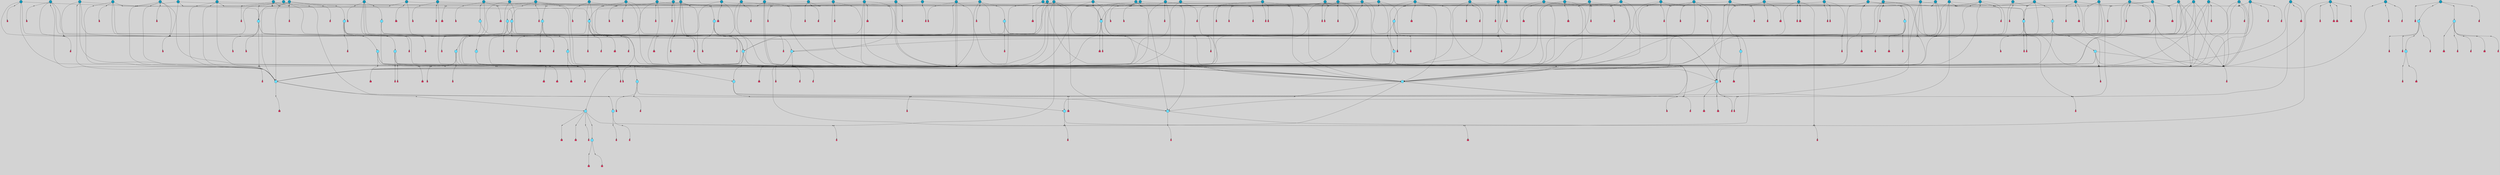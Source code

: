 // File exported with GEGELATI v1.3.1
// On the 2024-04-08 17:24:24
// With the File::TPGGraphDotExporter
digraph{
	graph[pad = "0.212, 0.055" bgcolor = lightgray]
	node[shape=circle style = filled label = ""]
		T3 [fillcolor="#66ddff"]
		T4 [fillcolor="#66ddff"]
		T7 [fillcolor="#66ddff"]
		T9 [fillcolor="#66ddff"]
		T11 [fillcolor="#66ddff"]
		T24 [fillcolor="#66ddff"]
		T54 [fillcolor="#1199bb"]
		T82 [fillcolor="#66ddff"]
		T111 [fillcolor="#66ddff"]
		T129 [fillcolor="#66ddff"]
		T164 [fillcolor="#66ddff"]
		T207 [fillcolor="#66ddff"]
		T267 [fillcolor="#66ddff"]
		T20 [fillcolor="#66ddff"]
		T321 [fillcolor="#66ddff"]
		T322 [fillcolor="#66ddff"]
		T323 [fillcolor="#66ddff"]
		T438 [fillcolor="#1199bb"]
		T493 [fillcolor="#1199bb"]
		T538 [fillcolor="#66ddff"]
		T560 [fillcolor="#66ddff"]
		T565 [fillcolor="#66ddff"]
		T569 [fillcolor="#1199bb"]
		T577 [fillcolor="#66ddff"]
		T584 [fillcolor="#66ddff"]
		T590 [fillcolor="#1199bb"]
		T591 [fillcolor="#1199bb"]
		T592 [fillcolor="#1199bb"]
		T521 [fillcolor="#1199bb"]
		T594 [fillcolor="#1199bb"]
		T595 [fillcolor="#1199bb"]
		T600 [fillcolor="#1199bb"]
		T606 [fillcolor="#1199bb"]
		T614 [fillcolor="#1199bb"]
		T615 [fillcolor="#66ddff"]
		T620 [fillcolor="#1199bb"]
		T623 [fillcolor="#66ddff"]
		T624 [fillcolor="#66ddff"]
		T625 [fillcolor="#66ddff"]
		T626 [fillcolor="#1199bb"]
		T630 [fillcolor="#66ddff"]
		T632 [fillcolor="#1199bb"]
		T641 [fillcolor="#1199bb"]
		T648 [fillcolor="#66ddff"]
		T658 [fillcolor="#66ddff"]
		T659 [fillcolor="#1199bb"]
		T666 [fillcolor="#66ddff"]
		T667 [fillcolor="#1199bb"]
		T668 [fillcolor="#1199bb"]
		T669 [fillcolor="#66ddff"]
		T670 [fillcolor="#1199bb"]
		T671 [fillcolor="#1199bb"]
		T672 [fillcolor="#1199bb"]
		T673 [fillcolor="#1199bb"]
		T674 [fillcolor="#1199bb"]
		T675 [fillcolor="#66ddff"]
		T676 [fillcolor="#1199bb"]
		T678 [fillcolor="#1199bb"]
		T679 [fillcolor="#1199bb"]
		T681 [fillcolor="#1199bb"]
		T682 [fillcolor="#1199bb"]
		T684 [fillcolor="#1199bb"]
		T685 [fillcolor="#66ddff"]
		T686 [fillcolor="#66ddff"]
		T687 [fillcolor="#66ddff"]
		T688 [fillcolor="#1199bb"]
		T698 [fillcolor="#66ddff"]
		T703 [fillcolor="#1199bb"]
		T721 [fillcolor="#1199bb"]
		T724 [fillcolor="#1199bb"]
		T727 [fillcolor="#1199bb"]
		T728 [fillcolor="#1199bb"]
		T730 [fillcolor="#1199bb"]
		T731 [fillcolor="#1199bb"]
		T732 [fillcolor="#1199bb"]
		T735 [fillcolor="#1199bb"]
		T737 [fillcolor="#1199bb"]
		T739 [fillcolor="#1199bb"]
		T740 [fillcolor="#1199bb"]
		T741 [fillcolor="#1199bb"]
		T744 [fillcolor="#1199bb"]
		T745 [fillcolor="#1199bb"]
		T746 [fillcolor="#1199bb"]
		T747 [fillcolor="#1199bb"]
		T748 [fillcolor="#1199bb"]
		T749 [fillcolor="#1199bb"]
		T750 [fillcolor="#1199bb"]
		T753 [fillcolor="#1199bb"]
		T757 [fillcolor="#1199bb"]
		T758 [fillcolor="#1199bb"]
		T759 [fillcolor="#1199bb"]
		T760 [fillcolor="#66ddff"]
		T733 [fillcolor="#66ddff"]
		T761 [fillcolor="#66ddff"]
		T762 [fillcolor="#1199bb"]
		T763 [fillcolor="#1199bb"]
		T764 [fillcolor="#1199bb"]
		T765 [fillcolor="#1199bb"]
		T766 [fillcolor="#1199bb"]
		T767 [fillcolor="#1199bb"]
		T768 [fillcolor="#1199bb"]
		T769 [fillcolor="#1199bb"]
		T770 [fillcolor="#1199bb"]
		T771 [fillcolor="#1199bb"]
		T772 [fillcolor="#1199bb"]
		T773 [fillcolor="#1199bb"]
		T774 [fillcolor="#1199bb"]
		T775 [fillcolor="#1199bb"]
		T776 [fillcolor="#1199bb"]
		T777 [fillcolor="#1199bb"]
		T778 [fillcolor="#1199bb"]
		T779 [fillcolor="#1199bb"]
		T780 [fillcolor="#1199bb"]
		T781 [fillcolor="#1199bb"]
		T782 [fillcolor="#1199bb"]
		T783 [fillcolor="#1199bb"]
		T784 [fillcolor="#1199bb"]
		P9997 [fillcolor="#cccccc" shape=point] //6|
		I9997 [shape=box style=invis label="6|1&2|6#1|7&#92;n10|7&2|0#1|5&#92;n9|4&0|1#2|2&#92;n8|6&0|0#1|0&#92;n"]
		P9997 -> I9997[style=invis]
		A6955 [fillcolor="#ff3366" shape=box margin=0.03 width=0 height=0 label="3"]
		T3 -> P9997 -> A6955
		P9998 [fillcolor="#cccccc" shape=point] //3|
		I9998 [shape=box style=invis label="7|6&2|4#0|2&#92;n10|3&2|7#1|4&#92;n11|6&0|4#0|1&#92;n7|1&0|0#2|6&#92;n7|6&0|3#2|6&#92;n4|0&2|6#0|1&#92;n4|4&2|5#0|2&#92;n4|6&0|4#2|7&#92;n10|0&2|3#1|5&#92;n2|6&0|5#0|2&#92;n1|0&2|3#0|7&#92;n1|6&2|0#0|5&#92;n6|2&0|1#0|7&#92;n9|2&0|3#2|7&#92;n5|3&0|6#0|6&#92;n1|7&2|5#2|3&#92;n8|1&2|7#0|6&#92;n1|0&2|5#2|1&#92;n7|1&2|2#2|5&#92;n7|4&2|6#0|3&#92;n"]
		P9998 -> I9998[style=invis]
		A6956 [fillcolor="#ff3366" shape=box margin=0.03 width=0 height=0 label="4"]
		T3 -> P9998 -> A6956
		P9999 [fillcolor="#cccccc" shape=point] //7|
		I9999 [shape=box style=invis label="0|2&2|4#2|6&#92;n5|3&0|6#0|1&#92;n4|7&2|6#0|5&#92;n7|6&0|7#0|5&#92;n10|7&2|2#1|1&#92;n"]
		P9999 -> I9999[style=invis]
		A6957 [fillcolor="#ff3366" shape=box margin=0.03 width=0 height=0 label="4"]
		T4 -> P9999 -> A6957
		P10000 [fillcolor="#cccccc" shape=point] //0|
		I10000 [shape=box style=invis label="2|5&0|1#0|6&#92;n6|1&2|2#2|7&#92;n8|0&0|3#1|4&#92;n4|3&2|5#2|4&#92;n8|1&2|4#0|0&#92;n6|6&0|1#2|6&#92;n11|7&2|4#2|5&#92;n6|2&2|4#0|2&#92;n8|5&2|4#2|4&#92;n2|1&2|1#2|2&#92;n2|7&2|5#2|6&#92;n9|7&0|5#0|4&#92;n1|2&0|5#2|6&#92;n4|2&2|3#2|7&#92;n3|3&2|1#0|2&#92;n"]
		P10000 -> I10000[style=invis]
		A6958 [fillcolor="#ff3366" shape=box margin=0.03 width=0 height=0 label="5"]
		T4 -> P10000 -> A6958
		P10001 [fillcolor="#cccccc" shape=point] //-3|
		I10001 [shape=box style=invis label="1|6&2|7#0|7&#92;n10|2&0|7#1|3&#92;n9|6&2|7#2|2&#92;n5|3&0|7#0|7&#92;n1|6&2|3#0|0&#92;n2|3&2|3#2|2&#92;n5|1&2|6#0|6&#92;n"]
		P10001 -> I10001[style=invis]
		A6959 [fillcolor="#ff3366" shape=box margin=0.03 width=0 height=0 label="7"]
		T7 -> P10001 -> A6959
		P10002 [fillcolor="#cccccc" shape=point] //5|
		I10002 [shape=box style=invis label="0|5&2|3#0|1&#92;n0|6&2|1#2|4&#92;n6|2&2|6#0|7&#92;n7|4&0|3#0|1&#92;n5|4&0|7#1|6&#92;n9|1&0|5#2|2&#92;n6|3&2|3#1|7&#92;n11|7&2|4#1|6&#92;n2|5&0|1#0|0&#92;n4|7&0|0#0|2&#92;n6|2&0|6#0|0&#92;n2|1&2|6#2|4&#92;n10|0&2|0#1|0&#92;n6|6&2|4#0|6&#92;n"]
		P10002 -> I10002[style=invis]
		A6960 [fillcolor="#ff3366" shape=box margin=0.03 width=0 height=0 label="8"]
		T7 -> P10002 -> A6960
		P10003 [fillcolor="#cccccc" shape=point] //-6|
		I10003 [shape=box style=invis label="11|1&0|7#2|0&#92;n10|4&0|1#1|0&#92;n4|3&2|4#2|1&#92;n0|5&2|0#0|0&#92;n6|1&0|0#0|3&#92;n8|2&2|0#0|4&#92;n11|4&2|0#1|6&#92;n7|0&2|6#2|3&#92;n5|3&2|6#2|0&#92;n2|0&2|0#0|4&#92;n"]
		P10003 -> I10003[style=invis]
		A6961 [fillcolor="#ff3366" shape=box margin=0.03 width=0 height=0 label="9"]
		T9 -> P10003 -> A6961
		P10004 [fillcolor="#cccccc" shape=point] //2|
		I10004 [shape=box style=invis label="6|3&2|7#1|4&#92;n8|6&0|0#2|5&#92;n2|1&0|2#0|3&#92;n8|7&0|6#0|4&#92;n2|1&2|0#0|1&#92;n0|0&2|2#2|3&#92;n6|6&0|7#2|1&#92;n6|1&0|7#2|6&#92;n5|4&2|7#0|4&#92;n0|3&0|4#2|0&#92;n11|0&2|0#2|5&#92;n4|5&2|5#2|4&#92;n5|7&0|6#0|4&#92;n9|7&2|5#0|3&#92;n5|4&2|1#0|3&#92;n5|3&0|1#1|7&#92;n0|4&0|3#2|5&#92;n"]
		P10004 -> I10004[style=invis]
		A6962 [fillcolor="#ff3366" shape=box margin=0.03 width=0 height=0 label="10"]
		T9 -> P10004 -> A6962
		P10005 [fillcolor="#cccccc" shape=point] //6|
		I10005 [shape=box style=invis label="3|0&2|7#2|2&#92;n3|2&0|4#2|5&#92;n5|1&0|2#1|0&#92;n8|7&0|1#2|0&#92;n8|5&0|3#0|6&#92;n0|2&0|2#2|3&#92;n1|5&2|5#0|5&#92;n5|6&0|6#0|7&#92;n6|7&0|0#2|6&#92;n1|2&2|3#0|0&#92;n7|7&2|3#0|4&#92;n0|7&2|7#0|6&#92;n1|0&2|2#2|7&#92;n4|4&0|1#0|0&#92;n"]
		P10005 -> I10005[style=invis]
		A6963 [fillcolor="#ff3366" shape=box margin=0.03 width=0 height=0 label="11"]
		T11 -> P10005 -> A6963
		P10006 [fillcolor="#cccccc" shape=point] //-4|
		I10006 [shape=box style=invis label="4|1&0|4#2|6&#92;n1|2&2|2#2|0&#92;n1|2&2|0#0|6&#92;n8|4&2|3#2|5&#92;n5|5&2|1#1|0&#92;n"]
		P10006 -> I10006[style=invis]
		A6964 [fillcolor="#ff3366" shape=box margin=0.03 width=0 height=0 label="12"]
		T11 -> P10006 -> A6964
		P10007 [fillcolor="#cccccc" shape=point] //-3|
		I10007 [shape=box style=invis label="8|1&2|3#0|5&#92;n0|6&0|5#0|5&#92;n3|7&2|1#0|6&#92;n3|5&0|1#0|0&#92;n9|5&2|0#0|4&#92;n3|5&0|2#0|3&#92;n10|6&2|4#1|0&#92;n9|4&2|7#2|6&#92;n1|7&2|5#2|2&#92;n"]
		P10007 -> I10007[style=invis]
		A6965 [fillcolor="#ff3366" shape=box margin=0.03 width=0 height=0 label="5"]
		T4 -> P10007 -> A6965
		P10008 [fillcolor="#cccccc" shape=point] //1|
		I10008 [shape=box style=invis label="5|1&0|6#2|7&#92;n2|4&0|4#2|2&#92;n0|6&0|5#0|4&#92;n10|6&2|5#1|6&#92;n9|3&0|1#1|7&#92;n10|3&2|2#1|0&#92;n5|0&0|0#2|1&#92;n11|3&2|3#1|5&#92;n10|3&0|1#1|0&#92;n2|4&0|1#0|1&#92;n0|2&0|3#2|4&#92;n9|2&2|1#2|5&#92;n11|7&2|6#2|6&#92;n"]
		P10008 -> I10008[style=invis]
		T24 -> P10008 -> T7
		P10009 [fillcolor="#cccccc" shape=point] //5|
		I10009 [shape=box style=invis label="3|0&2|0#0|1&#92;n3|0&0|7#0|1&#92;n5|3&0|2#2|6&#92;n4|4&2|4#2|6&#92;n11|2&0|7#1|6&#92;n2|7&2|2#2|5&#92;n9|3&2|6#2|7&#92;n7|7&0|0#0|4&#92;n6|1&2|4#2|3&#92;n5|4&2|0#1|6&#92;n1|3&0|7#0|4&#92;n"]
		P10009 -> I10009[style=invis]
		A6966 [fillcolor="#ff3366" shape=box margin=0.03 width=0 height=0 label="7"]
		T24 -> P10009 -> A6966
		P10010 [fillcolor="#cccccc" shape=point] //-2|
		I10010 [shape=box style=invis label="4|1&0|4#0|3&#92;n4|2&0|5#2|0&#92;n5|5&2|6#0|5&#92;n1|4&0|1#0|2&#92;n6|3&2|7#1|5&#92;n0|4&2|0#0|3&#92;n8|5&2|5#1|2&#92;n10|7&2|7#1|1&#92;n3|4&0|0#2|1&#92;n3|6&2|5#2|5&#92;n8|3&0|1#0|7&#92;n10|0&2|7#1|3&#92;n4|1&2|4#0|1&#92;n9|3&2|0#0|4&#92;n3|6&2|0#0|4&#92;n1|2&0|6#2|1&#92;n4|0&2|1#2|2&#92;n"]
		P10010 -> I10010[style=invis]
		A6967 [fillcolor="#ff3366" shape=box margin=0.03 width=0 height=0 label="14"]
		T24 -> P10010 -> A6967
		P10011 [fillcolor="#cccccc" shape=point] //8|
		I10011 [shape=box style=invis label="9|0&0|1#2|0&#92;n10|1&2|5#1|4&#92;n8|2&2|6#0|4&#92;n2|4&2|5#2|3&#92;n4|2&2|2#0|2&#92;n7|5&0|2#0|0&#92;n8|2&2|1#1|3&#92;n8|7&0|7#2|1&#92;n1|1&0|0#0|7&#92;n5|6&2|5#1|0&#92;n6|6&2|5#0|0&#92;n11|4&0|3#2|6&#92;n4|2&2|4#0|7&#92;n5|6&0|1#2|0&#92;n11|3&0|2#0|7&#92;n"]
		P10011 -> I10011[style=invis]
		A6968 [fillcolor="#ff3366" shape=box margin=0.03 width=0 height=0 label="6"]
		T54 -> P10011 -> A6968
		T54 -> P10009
		P10012 [fillcolor="#cccccc" shape=point] //-10|
		I10012 [shape=box style=invis label="3|6&0|0#0|4&#92;n4|1&2|4#0|1&#92;n5|1&0|1#0|4&#92;n5|5&2|6#0|5&#92;n6|5&0|6#0|3&#92;n11|1&2|0#0|1&#92;n0|7&2|0#0|3&#92;n1|2&0|6#0|1&#92;n8|0&0|4#2|0&#92;n0|4&0|7#2|7&#92;n7|0&2|7#1|3&#92;n3|1&0|5#2|5&#92;n5|1&0|4#0|3&#92;n2|2&0|2#0|0&#92;n8|3&0|1#0|7&#92;n3|0&0|3#0|5&#92;n7|2&0|5#2|0&#92;n6|3&2|7#1|5&#92;n4|7&2|7#2|1&#92;n"]
		P10012 -> I10012[style=invis]
		A6969 [fillcolor="#ff3366" shape=box margin=0.03 width=0 height=0 label="14"]
		T54 -> P10012 -> A6969
		T54 -> P10002
		P10013 [fillcolor="#cccccc" shape=point] //6|
		I10013 [shape=box style=invis label="7|0&2|5#1|2&#92;n10|6&2|1#1|3&#92;n7|5&0|2#0|7&#92;n10|7&0|1#1|5&#92;n4|6&2|5#0|5&#92;n4|4&0|7#2|7&#92;n"]
		P10013 -> I10013[style=invis]
		A6970 [fillcolor="#ff3366" shape=box margin=0.03 width=0 height=0 label="7"]
		T82 -> P10013 -> A6970
		P10014 [fillcolor="#cccccc" shape=point] //6|
		I10014 [shape=box style=invis label="0|5&2|3#0|1&#92;n0|6&2|1#2|4&#92;n9|1&0|5#2|2&#92;n7|4&0|3#0|1&#92;n5|4&0|7#1|6&#92;n2|5&0|1#0|0&#92;n6|3&2|3#1|7&#92;n11|7&2|4#1|6&#92;n6|2&2|6#0|1&#92;n4|7&0|0#0|2&#92;n6|2&0|6#0|0&#92;n9|1&2|6#2|4&#92;n10|0&2|0#1|0&#92;n6|6&2|4#0|6&#92;n"]
		P10014 -> I10014[style=invis]
		A6971 [fillcolor="#ff3366" shape=box margin=0.03 width=0 height=0 label="8"]
		T82 -> P10014 -> A6971
		T82 -> P10003
		P10015 [fillcolor="#cccccc" shape=point] //-5|
		I10015 [shape=box style=invis label="0|0&2|3#0|2&#92;n10|5&0|6#1|3&#92;n7|3&0|6#2|3&#92;n3|4&0|6#0|6&#92;n10|5&0|2#1|1&#92;n5|0&0|1#0|3&#92;n6|6&2|5#1|5&#92;n7|4&0|2#1|7&#92;n5|7&0|1#2|5&#92;n1|5&0|0#0|3&#92;n7|5&2|1#2|6&#92;n9|0&0|2#0|0&#92;n4|0&2|4#0|0&#92;n4|6&0|0#2|3&#92;n3|1&0|6#2|5&#92;n7|7&2|1#2|3&#92;n9|4&2|2#0|6&#92;n"]
		P10015 -> I10015[style=invis]
		T111 -> P10015 -> T9
		P10016 [fillcolor="#cccccc" shape=point] //7|
		I10016 [shape=box style=invis label="7|4&2|1#2|0&#92;n4|1&2|4#2|3&#92;n5|0&2|0#2|2&#92;n6|1&2|4#2|6&#92;n"]
		P10016 -> I10016[style=invis]
		A6972 [fillcolor="#ff3366" shape=box margin=0.03 width=0 height=0 label="9"]
		T111 -> P10016 -> A6972
		P10017 [fillcolor="#cccccc" shape=point] //2|
		I10017 [shape=box style=invis label="3|0&2|0#0|1&#92;n11|2&0|7#1|6&#92;n8|7&2|4#0|5&#92;n5|3&0|2#2|6&#92;n4|4&2|4#2|6&#92;n3|0&0|7#0|1&#92;n2|7&2|2#2|5&#92;n9|3&2|6#2|7&#92;n7|7&0|0#0|4&#92;n6|1&2|4#1|3&#92;n5|4&2|0#1|6&#92;n1|3&0|7#0|4&#92;n"]
		P10017 -> I10017[style=invis]
		A6973 [fillcolor="#ff3366" shape=box margin=0.03 width=0 height=0 label="7"]
		T111 -> P10017 -> A6973
		T111 -> P10003
		T129 -> P10011
		T129 -> P10009
		P10018 [fillcolor="#cccccc" shape=point] //10|
		I10018 [shape=box style=invis label="4|5&2|7#2|1&#92;n1|7&2|3#0|6&#92;n3|5&2|2#0|3&#92;n10|3&0|7#1|4&#92;n7|1&0|4#2|6&#92;n10|2&0|3#1|7&#92;n9|5&2|0#0|4&#92;n4|0&0|3#2|7&#92;n11|4&2|6#1|2&#92;n5|4&2|7#0|2&#92;n2|6&2|4#0|0&#92;n6|5&0|7#2|1&#92;n5|3&2|3#1|6&#92;n10|7&2|0#1|2&#92;n"]
		P10018 -> I10018[style=invis]
		A6974 [fillcolor="#ff3366" shape=box margin=0.03 width=0 height=0 label="5"]
		T129 -> P10018 -> A6974
		P10019 [fillcolor="#cccccc" shape=point] //5|
		I10019 [shape=box style=invis label="9|4&2|3#1|3&#92;n0|4&2|4#0|5&#92;n6|1&2|6#2|5&#92;n4|0&0|5#2|0&#92;n"]
		P10019 -> I10019[style=invis]
		A6975 [fillcolor="#ff3366" shape=box margin=0.03 width=0 height=0 label="7"]
		T129 -> P10019 -> A6975
		P10020 [fillcolor="#cccccc" shape=point] //6|
		I10020 [shape=box style=invis label="9|4&2|7#0|6&#92;n8|4&0|1#1|0&#92;n1|3&0|0#2|1&#92;n2|4&0|6#2|2&#92;n5|1&2|5#0|7&#92;n3|0&0|3#2|6&#92;n2|2&2|6#0|2&#92;n8|4&0|4#2|2&#92;n5|1&2|4#0|3&#92;n9|4&0|6#0|6&#92;n5|0&2|2#1|5&#92;n11|7&0|0#1|1&#92;n0|4&0|3#0|3&#92;n7|7&2|4#2|5&#92;n1|5&0|1#2|1&#92;n"]
		P10020 -> I10020[style=invis]
		A6976 [fillcolor="#ff3366" shape=box margin=0.03 width=0 height=0 label="1"]
		T129 -> P10020 -> A6976
		T164 -> P10000
		P10021 [fillcolor="#cccccc" shape=point] //-1|
		I10021 [shape=box style=invis label="6|4&0|4#2|4&#92;n4|5&2|5#2|4&#92;n9|7&2|5#0|3&#92;n3|7&2|6#0|6&#92;n8|7&0|6#0|4&#92;n2|1&2|0#0|1&#92;n8|6&0|0#2|5&#92;n2|1&0|2#0|3&#92;n6|1&0|7#2|6&#92;n6|3&0|1#1|6&#92;n5|4&2|7#0|4&#92;n0|7&0|4#2|0&#92;n11|0&2|0#2|5&#92;n3|7&2|0#2|7&#92;n8|3&2|7#1|4&#92;n5|7&0|6#0|4&#92;n0|0&2|3#2|3&#92;n5|4&2|1#0|3&#92;n0|4&0|3#2|5&#92;n"]
		P10021 -> I10021[style=invis]
		A6977 [fillcolor="#ff3366" shape=box margin=0.03 width=0 height=0 label="10"]
		T164 -> P10021 -> A6977
		P10022 [fillcolor="#cccccc" shape=point] //-7|
		I10022 [shape=box style=invis label="6|1&0|2#0|3&#92;n1|2&0|1#2|0&#92;n10|3&2|2#1|1&#92;n0|1&0|2#0|7&#92;n4|6&2|7#2|4&#92;n6|0&2|7#0|6&#92;n"]
		P10022 -> I10022[style=invis]
		A6978 [fillcolor="#ff3366" shape=box margin=0.03 width=0 height=0 label="7"]
		T164 -> P10022 -> A6978
		P10023 [fillcolor="#cccccc" shape=point] //-6|
		I10023 [shape=box style=invis label="11|7&0|1#0|6&#92;n3|5&0|1#0|3&#92;n1|5&0|5#0|6&#92;n1|7&2|5#2|2&#92;n0|0&0|2#2|2&#92;n4|4&0|1#0|5&#92;n6|4&2|2#0|2&#92;n0|6&2|5#0|5&#92;n0|3&2|2#2|6&#92;n"]
		P10023 -> I10023[style=invis]
		A6979 [fillcolor="#ff3366" shape=box margin=0.03 width=0 height=0 label="5"]
		T164 -> P10023 -> A6979
		P10024 [fillcolor="#cccccc" shape=point] //4|
		I10024 [shape=box style=invis label="4|3&0|6#0|3&#92;n5|7&2|3#2|2&#92;n5|6&0|7#1|2&#92;n1|4&2|6#0|3&#92;n8|4&2|1#2|5&#92;n9|5&2|4#1|4&#92;n2|4&0|5#0|7&#92;n10|0&0|6#1|3&#92;n3|0&0|6#0|2&#92;n2|7&2|7#2|6&#92;n5|2&0|5#1|5&#92;n10|4&2|5#1|7&#92;n4|0&0|4#2|4&#92;n11|1&0|4#2|6&#92;n10|6&2|0#1|4&#92;n9|7&0|3#1|4&#92;n4|5&2|7#0|6&#92;n11|5&2|6#2|3&#92;n0|3&0|5#0|1&#92;n"]
		P10024 -> I10024[style=invis]
		A6980 [fillcolor="#ff3366" shape=box margin=0.03 width=0 height=0 label="13"]
		T164 -> P10024 -> A6980
		P10025 [fillcolor="#cccccc" shape=point] //7|
		I10025 [shape=box style=invis label="7|0&2|1#2|0&#92;n9|7&2|1#1|7&#92;n8|2&0|1#1|0&#92;n6|6&0|2#1|1&#92;n2|2&0|5#0|0&#92;n5|7&0|0#2|1&#92;n5|1&2|5#1|5&#92;n4|7&2|4#2|3&#92;n10|5&2|2#1|5&#92;n1|3&2|2#2|0&#92;n10|2&2|6#1|5&#92;n"]
		P10025 -> I10025[style=invis]
		A6981 [fillcolor="#ff3366" shape=box margin=0.03 width=0 height=0 label="1"]
		T207 -> P10025 -> A6981
		P10026 [fillcolor="#cccccc" shape=point] //-3|
		I10026 [shape=box style=invis label="3|7&0|0#0|2&#92;n11|5&0|1#1|1&#92;n4|1&0|6#2|6&#92;n4|0&0|1#0|5&#92;n"]
		P10026 -> I10026[style=invis]
		T207 -> P10026 -> T24
		P10027 [fillcolor="#cccccc" shape=point] //5|
		I10027 [shape=box style=invis label="8|1&2|6#0|6&#92;n3|0&0|7#0|1&#92;n11|3&0|2#2|6&#92;n4|4&2|4#2|6&#92;n11|2&0|7#1|6&#92;n2|7&2|2#2|5&#92;n7|7&0|0#0|4&#92;n6|1&2|4#2|3&#92;n5|4&2|0#1|6&#92;n3|0&2|0#0|1&#92;n1|3&0|7#0|4&#92;n"]
		P10027 -> I10027[style=invis]
		A6982 [fillcolor="#ff3366" shape=box margin=0.03 width=0 height=0 label="7"]
		T207 -> P10027 -> A6982
		P10028 [fillcolor="#cccccc" shape=point] //5|
		I10028 [shape=box style=invis label="10|4&2|6#1|2&#92;n8|4&0|1#1|0&#92;n0|4&2|6#0|0&#92;n8|4&2|5#2|1&#92;n7|5&2|5#1|0&#92;n3|6&0|6#2|2&#92;n1|7&0|7#0|5&#92;n2|0&0|7#2|4&#92;n9|4&2|6#2|7&#92;n2|6&2|2#0|0&#92;n11|7&2|7#0|7&#92;n5|5&0|0#0|1&#92;n10|1&0|0#1|0&#92;n7|3&0|1#2|5&#92;n9|2&2|7#1|5&#92;n9|0&2|5#1|2&#92;n1|6&2|4#2|2&#92;n3|3&2|2#0|7&#92;n1|6&2|0#0|0&#92;n6|4&2|6#1|0&#92;n"]
		P10028 -> I10028[style=invis]
		A6983 [fillcolor="#ff3366" shape=box margin=0.03 width=0 height=0 label="1"]
		T207 -> P10028 -> A6983
		P10029 [fillcolor="#cccccc" shape=point] //7|
		I10029 [shape=box style=invis label="6|1&2|6#2|7&#92;n7|0&2|4#2|3&#92;n3|3&0|7#0|6&#92;n5|4&0|2#2|4&#92;n8|5&2|6#2|7&#92;n0|0&2|3#0|3&#92;n5|4&2|4#2|6&#92;n"]
		P10029 -> I10029[style=invis]
		T207 -> P10029 -> T4
		T267 -> P10025
		P10030 [fillcolor="#cccccc" shape=point] //7|
		I10030 [shape=box style=invis label="7|4&2|7#0|4&#92;n4|6&0|1#2|5&#92;n2|1&2|3#0|0&#92;n4|3&2|0#0|1&#92;n0|0&2|7#2|7&#92;n7|7&0|5#2|3&#92;n5|0&2|1#2|2&#92;n10|0&0|4#1|2&#92;n4|4&0|7#0|0&#92;n6|7&0|2#0|1&#92;n1|4&2|5#0|4&#92;n"]
		P10030 -> I10030[style=invis]
		A6984 [fillcolor="#ff3366" shape=box margin=0.03 width=0 height=0 label="0"]
		T267 -> P10030 -> A6984
		P10031 [fillcolor="#cccccc" shape=point] //-3|
		I10031 [shape=box style=invis label="7|2&2|4#0|2&#92;n4|1&2|6#0|1&#92;n11|6&0|4#0|1&#92;n7|1&0|0#2|6&#92;n6|2&0|1#0|7&#92;n10|3&2|7#1|4&#92;n3|5&2|3#0|1&#92;n4|4&2|5#0|2&#92;n4|6&0|4#2|7&#92;n2|5&0|5#0|2&#92;n10|0&2|3#1|4&#92;n0|1&2|7#0|6&#92;n7|6&0|3#2|6&#92;n1|3&0|6#2|0&#92;n5|3&0|6#0|6&#92;n1|4&2|5#2|3&#92;n1|6&2|0#0|5&#92;n9|2&0|3#2|7&#92;n7|1&2|2#2|5&#92;n"]
		P10031 -> I10031[style=invis]
		T267 -> P10031 -> T207
		P10032 [fillcolor="#cccccc" shape=point] //5|
		I10032 [shape=box style=invis label="1|6&2|7#0|7&#92;n9|2&2|7#2|3&#92;n10|2&0|7#1|3&#92;n0|0&2|7#2|2&#92;n1|6&2|3#0|0&#92;n2|3&2|3#2|2&#92;n"]
		P10032 -> I10032[style=invis]
		A6985 [fillcolor="#ff3366" shape=box margin=0.03 width=0 height=0 label="7"]
		T267 -> P10032 -> A6985
		P10033 [fillcolor="#cccccc" shape=point] //-6|
		I10033 [shape=box style=invis label="6|0&0|5#2|5&#92;n0|3&2|1#2|1&#92;n"]
		P10033 -> I10033[style=invis]
		A6986 [fillcolor="#ff3366" shape=box margin=0.03 width=0 height=0 label="3"]
		T267 -> P10033 -> A6986
		P10034 [fillcolor="#cccccc" shape=point] //-9|
		I10034 [shape=box style=invis label="2|0&2|0#2|1&#92;n4|4&2|4#2|6&#92;n9|1&0|3#1|7&#92;n5|3&0|2#2|6&#92;n2|7&2|2#2|5&#92;n5|4&2|0#1|6&#92;n3|0&0|7#0|1&#92;n1|3&0|7#0|4&#92;n11|6&2|2#0|7&#92;n7|7&0|0#0|4&#92;n11|0&0|7#1|6&#92;n9|3&2|6#2|7&#92;n"]
		P10034 -> I10034[style=invis]
		A6987 [fillcolor="#ff3366" shape=box margin=0.03 width=0 height=0 label="7"]
		T322 -> P10034 -> A6987
		P10035 [fillcolor="#cccccc" shape=point] //-4|
		I10035 [shape=box style=invis label="4|1&0|4#2|6&#92;n1|2&2|2#2|0&#92;n1|2&2|0#0|6&#92;n8|4&2|3#2|5&#92;n5|5&2|1#1|0&#92;n"]
		P10035 -> I10035[style=invis]
		A6988 [fillcolor="#ff3366" shape=box margin=0.03 width=0 height=0 label="12"]
		T321 -> P10035 -> A6988
		P10036 [fillcolor="#cccccc" shape=point] //6|
		I10036 [shape=box style=invis label="3|0&2|7#2|2&#92;n3|2&0|4#2|5&#92;n5|1&0|2#1|0&#92;n8|7&0|1#2|0&#92;n8|5&0|3#0|6&#92;n0|2&0|2#2|3&#92;n1|5&2|5#0|5&#92;n5|6&0|6#0|7&#92;n6|7&0|0#2|6&#92;n1|2&2|3#0|0&#92;n7|7&2|3#0|4&#92;n0|7&2|7#0|6&#92;n1|0&2|2#2|7&#92;n4|4&0|1#0|0&#92;n"]
		P10036 -> I10036[style=invis]
		A6989 [fillcolor="#ff3366" shape=box margin=0.03 width=0 height=0 label="11"]
		T321 -> P10036 -> A6989
		P10037 [fillcolor="#cccccc" shape=point] //2|
		I10037 [shape=box style=invis label="4|1&0|4#2|6&#92;n5|5&2|1#1|0&#92;n1|0&2|0#0|6&#92;n8|4&2|3#2|5&#92;n"]
		P10037 -> I10037[style=invis]
		T322 -> P10037 -> T321
		P10038 [fillcolor="#cccccc" shape=point] //8|
		I10038 [shape=box style=invis label="9|7&0|5#2|5&#92;n3|3&2|3#0|2&#92;n9|5&2|2#1|0&#92;n2|3&0|6#0|3&#92;n4|4&2|5#2|7&#92;n11|3&2|0#1|5&#92;n6|6&2|1#2|2&#92;n4|6&0|1#2|2&#92;n2|5&2|7#2|2&#92;n7|7&2|2#2|3&#92;n6|5&0|3#2|6&#92;n6|7&0|6#0|2&#92;n"]
		P10038 -> I10038[style=invis]
		A6990 [fillcolor="#ff3366" shape=box margin=0.03 width=0 height=0 label="14"]
		T322 -> P10038 -> A6990
		P10039 [fillcolor="#cccccc" shape=point] //4|
		I10039 [shape=box style=invis label="4|3&0|6#0|3&#92;n5|7&2|3#2|2&#92;n5|6&0|7#1|2&#92;n1|4&2|6#0|3&#92;n8|4&2|1#2|5&#92;n9|5&2|4#1|4&#92;n2|4&0|5#0|7&#92;n10|0&0|6#1|3&#92;n3|0&0|6#0|2&#92;n2|7&2|7#2|6&#92;n5|2&0|5#1|5&#92;n10|4&2|5#1|7&#92;n4|0&0|4#2|4&#92;n11|1&0|4#2|6&#92;n10|6&2|0#1|4&#92;n9|7&0|3#1|4&#92;n4|5&2|7#0|6&#92;n11|5&2|6#2|3&#92;n0|3&0|5#0|1&#92;n"]
		P10039 -> I10039[style=invis]
		A6991 [fillcolor="#ff3366" shape=box margin=0.03 width=0 height=0 label="13"]
		T322 -> P10039 -> A6991
		P10040 [fillcolor="#cccccc" shape=point] //-3|
		I10040 [shape=box style=invis label="4|5&0|0#0|0&#92;n4|7&0|0#0|2&#92;n0|6&2|1#2|4&#92;n9|1&0|5#2|2&#92;n10|0&2|0#1|0&#92;n6|6&2|4#0|6&#92;n2|5&0|1#0|0&#92;n6|3&2|3#1|7&#92;n11|7&2|4#1|6&#92;n6|2&2|6#0|1&#92;n6|2&0|0#0|0&#92;n9|1&2|6#2|4&#92;n10|4&0|3#1|1&#92;n5|4&2|7#1|6&#92;n"]
		P10040 -> I10040[style=invis]
		T323 -> P10040 -> T322
		P10041 [fillcolor="#cccccc" shape=point] //5|
		I10041 [shape=box style=invis label="0|5&2|3#0|1&#92;n0|6&2|1#2|4&#92;n6|2&2|6#0|7&#92;n7|4&0|3#0|1&#92;n5|4&0|7#1|6&#92;n9|1&0|5#2|2&#92;n6|3&2|3#1|7&#92;n11|7&2|4#1|6&#92;n2|5&0|1#0|0&#92;n4|7&0|0#0|2&#92;n6|2&0|6#0|0&#92;n2|1&2|6#2|4&#92;n10|0&2|0#1|0&#92;n6|6&2|4#0|6&#92;n"]
		P10041 -> I10041[style=invis]
		A6992 [fillcolor="#ff3366" shape=box margin=0.03 width=0 height=0 label="8"]
		T20 -> P10041 -> A6992
		P10042 [fillcolor="#cccccc" shape=point] //-3|
		I10042 [shape=box style=invis label="1|6&2|7#0|7&#92;n10|2&0|7#1|3&#92;n9|6&2|7#2|2&#92;n5|3&0|7#0|7&#92;n1|6&2|3#0|0&#92;n2|3&2|3#2|2&#92;n5|1&2|6#0|6&#92;n"]
		P10042 -> I10042[style=invis]
		A6993 [fillcolor="#ff3366" shape=box margin=0.03 width=0 height=0 label="7"]
		T20 -> P10042 -> A6993
		P10043 [fillcolor="#cccccc" shape=point] //1|
		I10043 [shape=box style=invis label="0|4&0|1#0|1&#92;n10|5&2|5#1|6&#92;n7|7&2|5#2|2&#92;n9|5&0|7#2|7&#92;n8|4&0|3#2|7&#92;n11|0&2|3#0|5&#92;n7|0&0|0#0|1&#92;n4|2&0|4#0|5&#92;n5|1&0|6#2|7&#92;n11|3&0|7#1|3&#92;n"]
		P10043 -> I10043[style=invis]
		T323 -> P10043 -> T20
		P10044 [fillcolor="#cccccc" shape=point] //-8|
		I10044 [shape=box style=invis label="7|5&0|4#2|4&#92;n"]
		P10044 -> I10044[style=invis]
		A6994 [fillcolor="#ff3366" shape=box margin=0.03 width=0 height=0 label="3"]
		T322 -> P10044 -> A6994
		P10045 [fillcolor="#cccccc" shape=point] //4|
		I10045 [shape=box style=invis label="4|3&0|6#0|3&#92;n5|7&2|3#2|2&#92;n5|6&0|7#1|2&#92;n1|4&2|6#0|3&#92;n8|4&2|1#2|5&#92;n9|5&2|4#1|4&#92;n2|4&0|5#0|7&#92;n10|0&0|6#1|3&#92;n3|0&0|6#0|2&#92;n2|7&2|7#2|6&#92;n5|2&0|5#1|5&#92;n10|4&2|5#1|7&#92;n4|0&0|4#2|4&#92;n11|1&0|4#2|6&#92;n10|6&2|0#1|4&#92;n9|7&0|3#1|4&#92;n4|5&2|7#0|6&#92;n11|5&2|6#2|3&#92;n0|3&0|5#0|1&#92;n"]
		P10045 -> I10045[style=invis]
		A6995 [fillcolor="#ff3366" shape=box margin=0.03 width=0 height=0 label="13"]
		T323 -> P10045 -> A6995
		P10046 [fillcolor="#cccccc" shape=point] //3|
		I10046 [shape=box style=invis label="5|4&2|0#1|6&#92;n9|3&2|6#2|7&#92;n4|4&2|4#2|6&#92;n5|3&0|2#2|6&#92;n7|7&0|0#0|4&#92;n5|3&0|7#0|6&#92;n11|6&2|2#0|7&#92;n2|5&2|2#2|5&#92;n11|0&0|7#1|6&#92;n3|0&0|7#0|1&#92;n"]
		P10046 -> I10046[style=invis]
		T438 -> P10046 -> T323
		P10047 [fillcolor="#cccccc" shape=point] //-7|
		I10047 [shape=box style=invis label="10|2&0|6#1|3&#92;n5|3&0|7#0|7&#92;n10|6&0|0#1|5&#92;n5|2&0|2#0|1&#92;n1|0&2|7#0|7&#92;n1|6&2|3#0|0&#92;n9|2&2|7#2|2&#92;n7|0&2|7#2|5&#92;n7|0&2|6#0|2&#92;n2|3&2|3#2|2&#92;n"]
		P10047 -> I10047[style=invis]
		A6996 [fillcolor="#ff3366" shape=box margin=0.03 width=0 height=0 label="7"]
		T438 -> P10047 -> A6996
		P10048 [fillcolor="#cccccc" shape=point] //-5|
		I10048 [shape=box style=invis label="4|4&2|3#2|2&#92;n7|5&2|6#2|3&#92;n6|0&2|6#1|5&#92;n5|7&2|3#2|1&#92;n5|3&2|5#0|2&#92;n"]
		P10048 -> I10048[style=invis]
		A6997 [fillcolor="#ff3366" shape=box margin=0.03 width=0 height=0 label="2"]
		T438 -> P10048 -> A6997
		P10049 [fillcolor="#cccccc" shape=point] //7|
		I10049 [shape=box style=invis label="10|3&0|1#1|4&#92;n4|6&0|0#0|2&#92;n4|5&0|6#0|0&#92;n4|3&0|6#2|1&#92;n7|0&0|3#1|2&#92;n4|7&0|6#0|5&#92;n7|6&0|7#0|6&#92;n6|6&0|0#0|3&#92;n11|1&0|4#2|5&#92;n10|2&0|3#1|2&#92;n"]
		P10049 -> I10049[style=invis]
		A6998 [fillcolor="#ff3366" shape=box margin=0.03 width=0 height=0 label="4"]
		T438 -> P10049 -> A6998
		P10050 [fillcolor="#cccccc" shape=point] //10|
		I10050 [shape=box style=invis label="9|3&0|1#1|7&#92;n9|0&2|7#2|2&#92;n0|5&0|2#0|3&#92;n10|1&2|2#1|6&#92;n2|5&0|0#0|4&#92;n5|3&0|7#2|0&#92;n5|2&0|0#1|2&#92;n1|0&0|2#2|5&#92;n"]
		P10050 -> I10050[style=invis]
		T493 -> P10050 -> T164
		P10051 [fillcolor="#cccccc" shape=point] //-6|
		I10051 [shape=box style=invis label="6|1&2|7#0|1&#92;n10|4&0|0#1|1&#92;n11|0&2|4#0|6&#92;n7|7&2|2#2|2&#92;n2|0&2|5#0|0&#92;n9|2&2|1#2|7&#92;n7|2&2|0#1|5&#92;n0|2&2|7#2|5&#92;n7|2&2|4#2|5&#92;n1|1&2|7#0|6&#92;n3|4&2|2#0|3&#92;n7|4&2|0#2|1&#92;n"]
		P10051 -> I10051[style=invis]
		T493 -> P10051 -> T111
		P10052 [fillcolor="#cccccc" shape=point] //-6|
		I10052 [shape=box style=invis label="0|5&2|3#0|1&#92;n0|6&2|1#2|4&#92;n5|4&0|7#1|6&#92;n9|0&2|7#1|1&#92;n7|4&0|3#0|1&#92;n11|7&2|4#1|6&#92;n9|1&0|5#2|2&#92;n6|2&2|6#0|7&#92;n2|7&0|1#0|0&#92;n4|7&0|0#0|2&#92;n6|2&0|6#0|0&#92;n2|1&2|6#2|4&#92;n10|0&0|0#1|0&#92;n6|6&2|4#0|6&#92;n"]
		P10052 -> I10052[style=invis]
		T493 -> P10052 -> T129
		P10053 [fillcolor="#cccccc" shape=point] //4|
		I10053 [shape=box style=invis label="6|2&0|6#2|7&#92;n11|5&2|2#1|2&#92;n4|0&2|5#0|2&#92;n1|6&2|4#0|3&#92;n10|2&2|4#1|4&#92;n6|3&2|3#1|7&#92;n7|4&0|3#0|1&#92;n5|7&0|6#1|0&#92;n7|1&2|2#0|1&#92;n9|2&2|6#1|2&#92;n2|1&2|6#0|4&#92;n"]
		P10053 -> I10053[style=invis]
		A6999 [fillcolor="#ff3366" shape=box margin=0.03 width=0 height=0 label="8"]
		T493 -> P10053 -> A6999
		P10054 [fillcolor="#cccccc" shape=point] //5|
		I10054 [shape=box style=invis label="3|0&2|0#2|1&#92;n3|0&0|7#0|1&#92;n5|3&0|2#2|6&#92;n4|4&2|4#2|6&#92;n5|4&2|0#1|6&#92;n2|7&2|2#2|5&#92;n1|3&0|7#0|4&#92;n11|6&2|2#0|7&#92;n7|7&0|0#0|4&#92;n6|1&2|4#2|3&#92;n11|0&0|7#1|6&#92;n9|3&2|6#2|7&#92;n"]
		P10054 -> I10054[style=invis]
		A7000 [fillcolor="#ff3366" shape=box margin=0.03 width=0 height=0 label="7"]
		T538 -> P10054 -> A7000
		P10055 [fillcolor="#cccccc" shape=point] //-10|
		I10055 [shape=box style=invis label="11|7&2|0#1|7&#92;n11|1&2|2#1|3&#92;n4|4&0|5#0|0&#92;n4|3&0|1#0|5&#92;n0|6&2|3#2|0&#92;n4|0&0|7#0|5&#92;n9|6&2|5#1|3&#92;n1|6&0|0#0|4&#92;n0|7&2|1#0|5&#92;n1|5&2|4#2|4&#92;n8|3&0|2#0|1&#92;n"]
		P10055 -> I10055[style=invis]
		A7001 [fillcolor="#ff3366" shape=box margin=0.03 width=0 height=0 label="12"]
		T538 -> P10055 -> A7001
		P10056 [fillcolor="#cccccc" shape=point] //9|
		I10056 [shape=box style=invis label="6|3&2|3#1|5&#92;n3|1&2|4#2|2&#92;n4|6&0|1#2|5&#92;n6|0&0|2#1|3&#92;n"]
		P10056 -> I10056[style=invis]
		T538 -> P10056 -> T111
		T538 -> P10046
		P10057 [fillcolor="#cccccc" shape=point] //9|
		I10057 [shape=box style=invis label="0|4&0|3#2|5&#92;n9|4&2|5#0|3&#92;n8|7&0|6#0|4&#92;n6|1&0|7#2|5&#92;n0|4&2|2#0|1&#92;n2|1&0|2#2|3&#92;n3|7&2|7#0|2&#92;n0|0&2|7#2|3&#92;n5|4&2|5#0|4&#92;n9|3&0|4#2|0&#92;n4|5&2|5#2|4&#92;n8|3&0|1#1|7&#92;n6|3&2|2#1|0&#92;n11|7&2|0#2|5&#92;n4|6&0|0#2|7&#92;n0|1&0|3#0|4&#92;n5|7&0|6#0|4&#92;n7|3&2|7#0|7&#92;n2|0&2|0#0|1&#92;n6|6&0|7#2|1&#92;n"]
		P10057 -> I10057[style=invis]
		A7002 [fillcolor="#ff3366" shape=box margin=0.03 width=0 height=0 label="10"]
		T560 -> P10057 -> A7002
		P10058 [fillcolor="#cccccc" shape=point] //-7|
		I10058 [shape=box style=invis label="6|3&2|4#1|4&#92;n5|3&0|1#1|7&#92;n5|7&0|2#0|4&#92;n8|7&0|6#0|4&#92;n2|1&2|0#0|1&#92;n0|0&2|2#2|3&#92;n6|1&0|7#2|6&#92;n9|1&0|5#2|6&#92;n2|1&0|2#2|3&#92;n0|3&0|4#2|0&#92;n11|0&2|0#2|5&#92;n6|0&2|0#1|4&#92;n8|6&0|2#2|5&#92;n5|4&2|1#0|3&#92;n9|0&2|5#0|3&#92;n5|4&2|7#0|4&#92;n"]
		P10058 -> I10058[style=invis]
		A7003 [fillcolor="#ff3366" shape=box margin=0.03 width=0 height=0 label="10"]
		T560 -> P10058 -> A7003
		P10059 [fillcolor="#cccccc" shape=point] //7|
		I10059 [shape=box style=invis label="7|1&0|6#0|1&#92;n10|0&2|6#1|6&#92;n9|6&2|2#1|4&#92;n10|1&2|1#1|1&#92;n4|7&0|4#2|2&#92;n0|6&0|4#0|1&#92;n2|2&0|1#2|1&#92;n5|1&0|1#2|3&#92;n1|6&2|0#0|1&#92;n8|3&0|5#1|4&#92;n10|1&0|5#1|0&#92;n5|2&2|5#1|6&#92;n3|1&2|7#0|3&#92;n"]
		P10059 -> I10059[style=invis]
		A7004 [fillcolor="#ff3366" shape=box margin=0.03 width=0 height=0 label="10"]
		T560 -> P10059 -> A7004
		P10060 [fillcolor="#cccccc" shape=point] //-2|
		I10060 [shape=box style=invis label="0|3&2|7#2|5&#92;n10|0&2|3#1|4&#92;n2|0&2|5#0|6&#92;n7|7&2|2#2|1&#92;n0|2&2|3#0|4&#92;n10|2&2|4#1|5&#92;n9|2&2|1#2|6&#92;n3|4&2|6#2|1&#92;n5|1&2|3#2|4&#92;n4|2&2|5#2|7&#92;n7|4&0|4#1|1&#92;n5|6&2|7#1|0&#92;n1|0&0|6#0|0&#92;n"]
		P10060 -> I10060[style=invis]
		T560 -> P10060 -> T111
		P10061 [fillcolor="#cccccc" shape=point] //-10|
		I10061 [shape=box style=invis label="2|5&0|1#0|6&#92;n6|1&0|2#2|7&#92;n8|0&0|1#1|4&#92;n3|2&0|5#0|3&#92;n4|3&2|5#2|4&#92;n11|7&2|4#0|5&#92;n7|4&0|3#1|7&#92;n1|0&0|4#2|1&#92;n6|2&2|4#0|2&#92;n8|5&2|4#2|4&#92;n2|1&2|1#2|2&#92;n4|2&2|3#2|7&#92;n9|7&0|5#0|4&#92;n8|1&2|4#0|0&#92;n6|5&0|1#2|6&#92;n"]
		P10061 -> I10061[style=invis]
		A7005 [fillcolor="#ff3366" shape=box margin=0.03 width=0 height=0 label="5"]
		T560 -> P10061 -> A7005
		P10062 [fillcolor="#cccccc" shape=point] //8|
		I10062 [shape=box style=invis label="9|0&0|1#2|0&#92;n10|1&2|5#1|4&#92;n8|2&2|6#0|4&#92;n2|4&2|5#2|3&#92;n4|2&2|2#0|2&#92;n7|5&0|2#0|0&#92;n8|2&2|1#1|3&#92;n8|7&0|7#2|1&#92;n1|1&0|0#0|7&#92;n5|6&2|5#1|0&#92;n6|6&2|5#0|0&#92;n11|4&0|3#2|6&#92;n4|2&2|4#0|7&#92;n5|6&0|1#2|0&#92;n11|3&0|2#0|7&#92;n"]
		P10062 -> I10062[style=invis]
		A7006 [fillcolor="#ff3366" shape=box margin=0.03 width=0 height=0 label="6"]
		T565 -> P10062 -> A7006
		P10063 [fillcolor="#cccccc" shape=point] //5|
		I10063 [shape=box style=invis label="3|0&2|0#0|1&#92;n3|0&0|7#0|1&#92;n5|3&0|2#2|6&#92;n4|4&2|4#2|6&#92;n11|2&0|7#1|6&#92;n2|7&2|2#2|5&#92;n9|3&2|6#2|7&#92;n7|7&0|0#0|4&#92;n6|1&2|4#2|3&#92;n5|4&2|0#1|6&#92;n1|3&0|7#0|4&#92;n"]
		P10063 -> I10063[style=invis]
		A7007 [fillcolor="#ff3366" shape=box margin=0.03 width=0 height=0 label="7"]
		T565 -> P10063 -> A7007
		P10064 [fillcolor="#cccccc" shape=point] //10|
		I10064 [shape=box style=invis label="4|5&2|7#2|1&#92;n1|7&2|3#0|6&#92;n3|5&2|2#0|3&#92;n10|3&0|7#1|4&#92;n7|1&0|4#2|6&#92;n10|2&0|3#1|7&#92;n9|5&2|0#0|4&#92;n4|0&0|3#2|7&#92;n11|4&2|6#1|2&#92;n5|4&2|7#0|2&#92;n2|6&2|4#0|0&#92;n6|5&0|7#2|1&#92;n5|3&2|3#1|6&#92;n10|7&2|0#1|2&#92;n"]
		P10064 -> I10064[style=invis]
		A7008 [fillcolor="#ff3366" shape=box margin=0.03 width=0 height=0 label="5"]
		T565 -> P10064 -> A7008
		P10065 [fillcolor="#cccccc" shape=point] //6|
		I10065 [shape=box style=invis label="9|4&2|7#0|6&#92;n8|4&0|1#1|0&#92;n1|3&0|0#2|1&#92;n2|4&0|6#2|2&#92;n5|1&2|5#0|7&#92;n3|0&0|3#2|6&#92;n2|2&2|6#0|2&#92;n8|4&0|4#2|2&#92;n5|1&2|4#0|3&#92;n9|4&0|6#0|6&#92;n5|0&2|2#1|5&#92;n11|7&0|0#1|1&#92;n0|4&0|3#0|3&#92;n7|7&2|4#2|5&#92;n1|5&0|1#2|1&#92;n"]
		P10065 -> I10065[style=invis]
		A7009 [fillcolor="#ff3366" shape=box margin=0.03 width=0 height=0 label="1"]
		T565 -> P10065 -> A7009
		P10066 [fillcolor="#cccccc" shape=point] //5|
		I10066 [shape=box style=invis label="9|4&2|3#1|3&#92;n0|4&2|4#0|5&#92;n6|1&2|6#2|5&#92;n4|0&0|5#2|0&#92;n"]
		P10066 -> I10066[style=invis]
		A7010 [fillcolor="#ff3366" shape=box margin=0.03 width=0 height=0 label="7"]
		T565 -> P10066 -> A7010
		T569 -> P10050
		T569 -> P10051
		P10067 [fillcolor="#cccccc" shape=point] //7|
		I10067 [shape=box style=invis label="0|5&2|3#0|0&#92;n0|6&2|1#2|4&#92;n5|4&0|7#1|6&#92;n9|0&2|7#1|1&#92;n7|4&0|3#0|1&#92;n11|7&2|4#1|6&#92;n8|7&0|4#2|1&#92;n9|1&0|5#2|2&#92;n6|2&2|6#0|7&#92;n8|6&0|2#0|0&#92;n4|7&0|0#0|2&#92;n6|2&0|6#0|0&#92;n10|0&0|0#1|0&#92;n6|6&2|4#0|6&#92;n"]
		P10067 -> I10067[style=invis]
		T569 -> P10067 -> T129
		P10068 [fillcolor="#cccccc" shape=point] //-4|
		I10068 [shape=box style=invis label="0|7&2|5#0|4&#92;n8|5&0|5#2|7&#92;n5|6&0|7#0|4&#92;n7|0&0|5#2|1&#92;n10|6&2|1#1|2&#92;n0|0&2|1#0|6&#92;n8|4&0|5#0|6&#92;n4|2&0|5#2|4&#92;n"]
		P10068 -> I10068[style=invis]
		A7011 [fillcolor="#ff3366" shape=box margin=0.03 width=0 height=0 label="5"]
		T569 -> P10068 -> A7011
		T569 -> P10010
		P10069 [fillcolor="#cccccc" shape=point] //-9|
		I10069 [shape=box style=invis label="5|5&0|5#0|6&#92;n0|5&2|3#0|1&#92;n8|5&0|3#1|6&#92;n6|2&0|6#0|0&#92;n4|7&0|0#0|5&#92;n10|0&2|0#1|0&#92;n11|2&0|4#1|6&#92;n9|1&0|5#2|2&#92;n6|3&2|3#1|7&#92;n5|7&0|7#1|6&#92;n0|6&2|1#2|4&#92;n2|1&2|6#2|4&#92;n7|4&0|3#0|1&#92;n6|6&2|4#0|6&#92;n"]
		P10069 -> I10069[style=invis]
		A7012 [fillcolor="#ff3366" shape=box margin=0.03 width=0 height=0 label="8"]
		T577 -> P10069 -> A7012
		T577 -> P10013
		P10070 [fillcolor="#cccccc" shape=point] //3|
		I10070 [shape=box style=invis label="9|0&0|1#2|2&#92;n8|6&0|0#1|0&#92;n8|2&0|2#2|4&#92;n3|5&0|1#0|5&#92;n0|0&0|6#2|7&#92;n"]
		P10070 -> I10070[style=invis]
		A7013 [fillcolor="#ff3366" shape=box margin=0.03 width=0 height=0 label="3"]
		T577 -> P10070 -> A7013
		T577 -> P10051
		T577 -> P10060
		P10071 [fillcolor="#cccccc" shape=point] //-3|
		I10071 [shape=box style=invis label="7|2&2|4#0|2&#92;n4|1&2|6#0|1&#92;n11|6&0|4#0|1&#92;n7|1&0|0#2|6&#92;n6|2&0|1#0|7&#92;n4|6&0|4#2|7&#92;n3|5&2|3#0|1&#92;n4|4&2|5#0|2&#92;n10|3&2|7#1|4&#92;n2|5&0|5#0|2&#92;n10|0&2|3#1|1&#92;n0|1&2|7#0|6&#92;n7|6&0|3#2|6&#92;n1|3&0|6#2|0&#92;n5|3&0|6#0|6&#92;n1|4&2|5#2|3&#92;n1|6&2|0#0|5&#92;n9|2&0|3#2|7&#92;n7|1&2|2#2|5&#92;n"]
		P10071 -> I10071[style=invis]
		T584 -> P10071 -> T207
		P10072 [fillcolor="#cccccc" shape=point] //2|
		I10072 [shape=box style=invis label="4|1&0|4#2|6&#92;n5|5&2|1#1|0&#92;n1|0&2|0#0|6&#92;n8|4&2|3#2|5&#92;n"]
		P10072 -> I10072[style=invis]
		T584 -> P10072 -> T11
		P10073 [fillcolor="#cccccc" shape=point] //1|
		I10073 [shape=box style=invis label="0|4&2|1#2|4&#92;n7|4&0|3#0|1&#92;n6|2&2|6#0|7&#92;n11|7&2|4#1|6&#92;n9|1&0|5#2|2&#92;n6|3&2|3#1|7&#92;n5|4&0|7#1|6&#92;n2|5&0|1#0|0&#92;n4|7&2|0#0|2&#92;n6|2&0|6#0|0&#92;n2|1&2|6#2|4&#92;n10|0&2|0#1|0&#92;n6|6&2|4#0|6&#92;n"]
		P10073 -> I10073[style=invis]
		A7014 [fillcolor="#ff3366" shape=box margin=0.03 width=0 height=0 label="8"]
		T584 -> P10073 -> A7014
		P10074 [fillcolor="#cccccc" shape=point] //-3|
		I10074 [shape=box style=invis label="7|7&0|6#0|4&#92;n1|7&0|1#2|5&#92;n6|1&0|4#2|3&#92;n4|7&2|2#2|5&#92;n4|6&2|2#2|6&#92;n9|4&0|2#2|6&#92;n2|0&0|6#2|6&#92;n9|3&2|6#2|7&#92;n0|5&2|5#0|0&#92;n"]
		P10074 -> I10074[style=invis]
		A7015 [fillcolor="#ff3366" shape=box margin=0.03 width=0 height=0 label="7"]
		T590 -> P10074 -> A7015
		T590 -> P10046
		T590 -> P10031
		P10075 [fillcolor="#cccccc" shape=point] //9|
		I10075 [shape=box style=invis label="2|1&2|3#0|0&#92;n4|6&0|1#2|5&#92;n7|4&2|7#0|4&#92;n4|3&2|0#0|1&#92;n0|0&2|7#2|7&#92;n7|7&0|7#2|3&#92;n5|0&2|1#2|2&#92;n10|0&0|4#1|2&#92;n4|4&0|7#0|0&#92;n6|7&0|2#0|1&#92;n1|4&2|5#0|4&#92;n"]
		P10075 -> I10075[style=invis]
		A7016 [fillcolor="#ff3366" shape=box margin=0.03 width=0 height=0 label="0"]
		T590 -> P10075 -> A7016
		P10076 [fillcolor="#cccccc" shape=point] //4|
		I10076 [shape=box style=invis label="7|1&0|6#0|1&#92;n6|7&2|7#1|7&#92;n10|1&2|1#1|1&#92;n9|6&2|2#1|4&#92;n4|7&0|4#2|2&#92;n9|6&0|5#1|1&#92;n10|0&2|6#1|6&#92;n5|1&0|1#2|3&#92;n10|1&0|5#1|0&#92;n3|4&2|3#0|0&#92;n8|2&0|5#2|4&#92;n1|6&2|0#0|0&#92;n2|3&0|1#2|6&#92;n5|2&2|2#1|6&#92;n2|2&0|1#2|1&#92;n3|1&2|7#0|3&#92;n6|7&2|3#0|4&#92;n"]
		P10076 -> I10076[style=invis]
		A7017 [fillcolor="#ff3366" shape=box margin=0.03 width=0 height=0 label="10"]
		T591 -> P10076 -> A7017
		P10077 [fillcolor="#cccccc" shape=point] //1|
		I10077 [shape=box style=invis label="2|2&2|3#0|2&#92;n2|2&0|5#2|5&#92;n8|4&0|1#1|0&#92;n9|7&0|6#0|3&#92;n5|1&2|2#0|7&#92;n10|7&0|7#1|3&#92;n7|7&2|4#2|5&#92;n5|5&0|2#2|1&#92;n2|6&2|2#0|0&#92;n9|3&2|2#2|0&#92;n0|6&0|6#2|2&#92;n7|7&0|1#2|3&#92;n3|6&0|1#0|5&#92;n1|5&0|1#2|7&#92;n"]
		P10077 -> I10077[style=invis]
		A7018 [fillcolor="#ff3366" shape=box margin=0.03 width=0 height=0 label="1"]
		T591 -> P10077 -> A7018
		T591 -> P10046
		P10078 [fillcolor="#cccccc" shape=point] //5|
		I10078 [shape=box style=invis label="5|4&2|0#0|1&#92;n9|7&2|4#2|1&#92;n5|5&2|1#2|6&#92;n7|0&2|4#2|3&#92;n8|0&2|0#1|1&#92;n7|7&0|7#1|2&#92;n9|6&0|3#2|2&#92;n5|5&2|3#0|6&#92;n"]
		P10078 -> I10078[style=invis]
		T591 -> P10078 -> T24
		P10079 [fillcolor="#cccccc" shape=point] //8|
		I10079 [shape=box style=invis label="4|7&0|0#0|2&#92;n0|6&0|1#2|6&#92;n5|4&2|5#0|4&#92;n5|3&0|7#0|3&#92;n6|2&2|7#0|7&#92;n2|1&0|6#2|4&#92;n1|5&0|7#0|7&#92;n7|4&0|3#2|1&#92;n6|6&2|4#0|6&#92;n9|0&2|7#1|1&#92;n0|5&2|3#0|1&#92;n4|0&0|0#0|2&#92;n7|3&2|6#1|0&#92;n2|0&0|0#2|0&#92;n"]
		P10079 -> I10079[style=invis]
		T591 -> P10079 -> T565
		T592 -> P10046
		P10080 [fillcolor="#cccccc" shape=point] //5|
		I10080 [shape=box style=invis label="4|1&2|2#2|3&#92;n7|2&0|2#2|4&#92;n9|0&0|1#2|2&#92;n8|6&0|0#1|0&#92;n0|4&0|6#2|6&#92;n"]
		P10080 -> I10080[style=invis]
		A7019 [fillcolor="#ff3366" shape=box margin=0.03 width=0 height=0 label="3"]
		T592 -> P10080 -> A7019
		T592 -> P10034
		P10081 [fillcolor="#cccccc" shape=point] //7|
		I10081 [shape=box style=invis label="10|1&2|2#1|5&#92;n5|4&2|7#1|7&#92;n1|1&0|5#2|6&#92;n2|2&0|7#2|5&#92;n3|2&2|4#2|6&#92;n5|6&0|2#0|6&#92;n5|0&2|5#1|5&#92;n0|2&2|2#2|2&#92;n10|3&2|3#1|1&#92;n0|0&0|7#0|3&#92;n4|5&0|3#2|4&#92;n11|4&0|7#0|5&#92;n"]
		P10081 -> I10081[style=invis]
		T592 -> P10081 -> T7
		P10082 [fillcolor="#cccccc" shape=point] //-10|
		I10082 [shape=box style=invis label="11|3&0|7#0|7&#92;n10|1&2|7#1|6&#92;n3|3&0|0#0|1&#92;n1|3&2|5#2|5&#92;n10|5&0|0#1|1&#92;n4|7&2|3#2|7&#92;n9|0&2|2#2|2&#92;n2|1&2|5#0|0&#92;n6|1&0|1#1|1&#92;n"]
		P10082 -> I10082[style=invis]
		T592 -> P10082 -> T111
		P10083 [fillcolor="#cccccc" shape=point] //9|
		I10083 [shape=box style=invis label="1|1&0|5#2|6&#92;n10|2&0|2#1|2&#92;n11|6&2|0#2|5&#92;n6|0&2|5#1|5&#92;n1|5&0|1#0|4&#92;n2|2&0|7#0|5&#92;n2|0&0|1#0|5&#92;n8|5&0|7#1|5&#92;n10|1&2|6#1|5&#92;n5|4&2|7#1|7&#92;n11|4&0|7#0|5&#92;n"]
		P10083 -> I10083[style=invis]
		T521 -> P10083 -> T7
		P10084 [fillcolor="#cccccc" shape=point] //-9|
		I10084 [shape=box style=invis label="10|3&0|5#1|7&#92;n9|0&2|4#1|3&#92;n"]
		P10084 -> I10084[style=invis]
		A7020 [fillcolor="#ff3366" shape=box margin=0.03 width=0 height=0 label="3"]
		T521 -> P10084 -> A7020
		P10085 [fillcolor="#cccccc" shape=point] //3|
		I10085 [shape=box style=invis label="11|5&2|6#0|2&#92;n4|7&0|7#2|7&#92;n5|5&2|2#2|0&#92;n3|2&0|6#0|3&#92;n10|2&2|5#1|5&#92;n9|4&2|3#1|5&#92;n2|5&2|7#2|4&#92;n11|3&2|5#1|0&#92;n1|2&0|5#0|1&#92;n9|3&2|5#0|1&#92;n7|0&0|7#0|1&#92;n"]
		P10085 -> I10085[style=invis]
		T521 -> P10085 -> T538
		P10086 [fillcolor="#cccccc" shape=point] //9|
		I10086 [shape=box style=invis label="11|0&2|0#1|1&#92;n3|6&0|6#0|0&#92;n1|4&0|0#2|4&#92;n7|5&2|2#1|3&#92;n11|7&2|6#1|7&#92;n5|2&0|6#1|5&#92;n9|5&0|6#0|3&#92;n2|2&2|7#0|5&#92;n9|3&2|2#2|0&#92;n11|0&2|7#0|1&#92;n1|1&2|0#0|1&#92;n6|6&0|6#1|2&#92;n9|7&0|1#0|3&#92;n2|0&2|4#2|5&#92;n2|4&2|2#0|0&#92;n6|1&2|1#1|7&#92;n10|7&2|5#1|6&#92;n11|5&2|7#2|4&#92;n"]
		P10086 -> I10086[style=invis]
		A7021 [fillcolor="#ff3366" shape=box margin=0.03 width=0 height=0 label="1"]
		T521 -> P10086 -> A7021
		P10087 [fillcolor="#cccccc" shape=point] //-2|
		I10087 [shape=box style=invis label="1|3&0|1#2|1&#92;n0|4&2|2#2|7&#92;n3|2&2|1#0|2&#92;n8|7&2|7#0|6&#92;n10|0&2|7#1|1&#92;n"]
		P10087 -> I10087[style=invis]
		A7022 [fillcolor="#ff3366" shape=box margin=0.03 width=0 height=0 label="3"]
		T521 -> P10087 -> A7022
		P10088 [fillcolor="#cccccc" shape=point] //10|
		I10088 [shape=box style=invis label="9|3&0|1#1|7&#92;n9|0&2|7#2|2&#92;n0|5&0|2#0|3&#92;n2|5&0|0#0|4&#92;n10|0&2|2#1|6&#92;n5|3&0|7#2|0&#92;n5|2&0|0#1|2&#92;n4|5&2|0#2|0&#92;n1|0&0|2#2|5&#92;n"]
		P10088 -> I10088[style=invis]
		T594 -> P10088 -> T164
		T594 -> P10051
		T594 -> P10070
		P10089 [fillcolor="#cccccc" shape=point] //-5|
		I10089 [shape=box style=invis label="11|0&2|0#1|1&#92;n11|5&2|7#2|4&#92;n1|4&0|0#2|4&#92;n9|2&0|5#1|1&#92;n5|2&0|6#1|5&#92;n11|7&2|6#1|7&#92;n4|5&2|2#2|3&#92;n9|5&0|6#0|3&#92;n2|2&2|7#0|5&#92;n3|6&0|6#0|0&#92;n8|4&2|2#0|0&#92;n1|1&2|0#0|1&#92;n2|3&2|0#2|7&#92;n6|6&0|6#1|2&#92;n9|7&0|1#0|3&#92;n2|0&2|4#2|5&#92;n11|0&2|7#0|1&#92;n6|1&2|1#1|7&#92;n10|2&2|5#1|6&#92;n9|0&2|2#2|0&#92;n"]
		P10089 -> I10089[style=invis]
		A7023 [fillcolor="#ff3366" shape=box margin=0.03 width=0 height=0 label="1"]
		T594 -> P10089 -> A7023
		T594 -> P10011
		T595 -> P10076
		P10090 [fillcolor="#cccccc" shape=point] //-5|
		I10090 [shape=box style=invis label="2|6&0|1#0|5&#92;n11|5&0|2#2|3&#92;n2|2&0|5#2|5&#92;n0|6&0|6#2|2&#92;n1|0&0|3#2|1&#92;n5|1&2|2#0|7&#92;n1|6&2|2#2|3&#92;n10|7&0|7#1|3&#92;n9|7&0|6#0|3&#92;n0|3&2|2#2|0&#92;n2|6&2|2#0|0&#92;n9|5&0|6#0|2&#92;n11|7&0|1#2|3&#92;n"]
		P10090 -> I10090[style=invis]
		T595 -> P10090 -> T322
		T595 -> P10046
		P10091 [fillcolor="#cccccc" shape=point] //10|
		I10091 [shape=box style=invis label="7|5&2|4#1|1&#92;n8|1&2|7#1|7&#92;n6|7&0|4#2|0&#92;n1|7&0|5#0|2&#92;n9|2&0|5#0|2&#92;n0|5&0|3#2|4&#92;n1|6&2|0#0|4&#92;n5|3&0|6#0|5&#92;n1|1&2|5#0|0&#92;n4|0&0|3#0|5&#92;n"]
		P10091 -> I10091[style=invis]
		T595 -> P10091 -> T3
		P10092 [fillcolor="#cccccc" shape=point] //7|
		I10092 [shape=box style=invis label="0|2&2|4#2|6&#92;n5|3&0|6#0|1&#92;n4|7&2|6#0|5&#92;n7|6&0|7#0|5&#92;n10|7&2|2#1|1&#92;n"]
		P10092 -> I10092[style=invis]
		A7024 [fillcolor="#ff3366" shape=box margin=0.03 width=0 height=0 label="4"]
		T595 -> P10092 -> A7024
		T600 -> P10031
		P10093 [fillcolor="#cccccc" shape=point] //-9|
		I10093 [shape=box style=invis label="4|2&0|7#2|0&#92;n0|2&2|7#2|7&#92;n4|0&0|4#2|2&#92;n7|4&2|7#0|4&#92;n6|1&0|1#2|1&#92;n2|0&2|2#2|5&#92;n10|7&2|5#1|3&#92;n1|4&2|5#0|5&#92;n4|1&0|1#0|6&#92;n4|0&2|1#2|7&#92;n1|1&0|1#2|4&#92;n"]
		P10093 -> I10093[style=invis]
		T600 -> P10093 -> T267
		T600 -> P9997
		P10094 [fillcolor="#cccccc" shape=point] //-5|
		I10094 [shape=box style=invis label="8|4&2|7#2|7&#92;n6|3&2|2#0|2&#92;n6|5&2|5#0|6&#92;n6|7&0|5#1|3&#92;n5|6&2|1#1|0&#92;n0|0&2|2#0|2&#92;n7|1&0|2#0|6&#92;n3|6&2|0#2|3&#92;n6|3&2|1#2|7&#92;n6|7&0|1#0|0&#92;n0|0&0|1#0|3&#92;n11|3&0|2#0|4&#92;n1|4&0|4#0|7&#92;n1|5&0|4#0|6&#92;n0|4&0|1#2|0&#92;n0|4&2|6#2|0&#92;n11|7&0|0#1|4&#92;n1|4&2|6#2|4&#92;n"]
		P10094 -> I10094[style=invis]
		T600 -> P10094 -> T9
		P10095 [fillcolor="#cccccc" shape=point] //9|
		I10095 [shape=box style=invis label="0|5&2|3#0|1&#92;n0|6&2|1#2|4&#92;n6|2&2|6#0|7&#92;n7|4&0|3#0|1&#92;n5|4&0|7#1|6&#92;n9|1&0|5#2|2&#92;n6|3&2|3#1|7&#92;n2|5&0|1#0|0&#92;n11|7&2|4#1|6&#92;n4|7&0|0#0|2&#92;n6|2&0|6#0|0&#92;n2|1&2|6#2|4&#92;n10|0&2|0#1|0&#92;n6|6&2|4#0|2&#92;n"]
		P10095 -> I10095[style=invis]
		A7025 [fillcolor="#ff3366" shape=box margin=0.03 width=0 height=0 label="8"]
		T606 -> P10095 -> A7025
		P10096 [fillcolor="#cccccc" shape=point] //-2|
		I10096 [shape=box style=invis label="5|2&2|0#0|2&#92;n0|0&0|6#2|1&#92;n"]
		P10096 -> I10096[style=invis]
		A7026 [fillcolor="#ff3366" shape=box margin=0.03 width=0 height=0 label="3"]
		T606 -> P10096 -> A7026
		T606 -> P9998
		T606 -> P10013
		T606 -> P10088
		T614 -> P10050
		T614 -> P10051
		T614 -> P10067
		P10097 [fillcolor="#cccccc" shape=point] //-1|
		I10097 [shape=box style=invis label="9|0&2|2#2|2&#92;n10|1&2|7#1|6&#92;n3|3&0|0#0|1&#92;n10|5&0|0#1|1&#92;n1|3&0|5#2|5&#92;n2|1&2|5#0|0&#92;n11|3&0|7#0|1&#92;n4|0&2|3#2|7&#92;n"]
		P10097 -> I10097[style=invis]
		T614 -> P10097 -> T111
		T614 -> P10057
		T615 -> P10058
		T615 -> P10060
		T615 -> P10073
		P10098 [fillcolor="#cccccc" shape=point] //-6|
		I10098 [shape=box style=invis label="0|4&2|2#2|3&#92;n6|0&2|0#0|1&#92;n"]
		P10098 -> I10098[style=invis]
		A7027 [fillcolor="#ff3366" shape=box margin=0.03 width=0 height=0 label="3"]
		T615 -> P10098 -> A7027
		T620 -> P10050
		T620 -> P10052
		T620 -> P10053
		T620 -> P10082
		P10099 [fillcolor="#cccccc" shape=point] //-3|
		I10099 [shape=box style=invis label="10|4&0|0#1|1&#92;n11|0&2|4#0|6&#92;n0|2&2|7#2|5&#92;n2|0&2|3#0|0&#92;n5|3&0|3#2|3&#92;n2|4&2|5#2|4&#92;n7|7&2|2#2|2&#92;n7|2&0|4#2|5&#92;n1|1&2|7#0|6&#92;n3|4&2|1#0|3&#92;n7|4&2|0#2|1&#92;n9|2&2|1#0|7&#92;n"]
		P10099 -> I10099[style=invis]
		T620 -> P10099 -> T111
		P10100 [fillcolor="#cccccc" shape=point] //6|
		I10100 [shape=box style=invis label="6|1&2|6#1|7&#92;n10|7&2|0#1|5&#92;n9|4&0|1#2|2&#92;n8|6&0|0#1|0&#92;n"]
		P10100 -> I10100[style=invis]
		A7028 [fillcolor="#ff3366" shape=box margin=0.03 width=0 height=0 label="3"]
		T626 -> P10100 -> A7028
		P10101 [fillcolor="#cccccc" shape=point] //4|
		I10101 [shape=box style=invis label="4|3&0|6#0|3&#92;n5|7&2|3#2|2&#92;n5|6&0|7#1|2&#92;n1|4&2|6#0|3&#92;n8|4&2|1#2|5&#92;n9|5&2|4#1|4&#92;n2|4&0|5#0|7&#92;n10|0&0|6#1|3&#92;n3|0&0|6#0|2&#92;n2|7&2|7#2|6&#92;n5|2&0|5#1|5&#92;n10|4&2|5#1|7&#92;n4|0&0|4#2|4&#92;n11|1&0|4#2|6&#92;n10|6&2|0#1|4&#92;n9|7&0|3#1|4&#92;n4|5&2|7#0|6&#92;n11|5&2|6#2|3&#92;n0|3&0|5#0|1&#92;n"]
		P10101 -> I10101[style=invis]
		A7029 [fillcolor="#ff3366" shape=box margin=0.03 width=0 height=0 label="13"]
		T623 -> P10101 -> A7029
		P10102 [fillcolor="#cccccc" shape=point] //-6|
		I10102 [shape=box style=invis label="6|1&2|7#0|1&#92;n10|4&0|0#1|1&#92;n11|0&2|4#0|6&#92;n7|7&2|2#2|2&#92;n2|0&2|5#0|0&#92;n9|2&2|1#2|7&#92;n7|2&2|0#1|5&#92;n0|2&2|7#2|5&#92;n7|2&2|4#2|5&#92;n1|1&2|7#0|6&#92;n3|4&2|2#0|3&#92;n7|4&2|0#2|1&#92;n"]
		P10102 -> I10102[style=invis]
		T626 -> P10102 -> T624
		P10103 [fillcolor="#cccccc" shape=point] //10|
		I10103 [shape=box style=invis label="9|3&0|1#1|7&#92;n9|0&2|7#2|2&#92;n0|5&0|2#0|3&#92;n10|1&2|2#1|6&#92;n2|5&0|0#0|4&#92;n5|3&0|7#2|0&#92;n5|2&0|0#1|2&#92;n1|0&0|2#2|5&#92;n"]
		P10103 -> I10103[style=invis]
		T626 -> P10103 -> T623
		P10104 [fillcolor="#cccccc" shape=point] //-6|
		I10104 [shape=box style=invis label="11|1&0|7#2|0&#92;n10|4&0|1#1|0&#92;n4|3&2|4#2|1&#92;n0|5&2|0#0|0&#92;n6|1&0|0#0|3&#92;n8|2&2|0#0|4&#92;n11|4&2|0#1|6&#92;n7|0&2|6#2|3&#92;n5|3&2|6#2|0&#92;n2|0&2|0#0|4&#92;n"]
		P10104 -> I10104[style=invis]
		A7030 [fillcolor="#ff3366" shape=box margin=0.03 width=0 height=0 label="9"]
		T624 -> P10104 -> A7030
		P10105 [fillcolor="#cccccc" shape=point] //2|
		I10105 [shape=box style=invis label="3|0&2|0#0|1&#92;n11|2&0|7#1|6&#92;n8|7&2|4#0|5&#92;n5|3&0|2#2|6&#92;n4|4&2|4#2|6&#92;n3|0&0|7#0|1&#92;n2|7&2|2#2|5&#92;n9|3&2|6#2|7&#92;n7|7&0|0#0|4&#92;n6|1&2|4#1|3&#92;n5|4&2|0#1|6&#92;n1|3&0|7#0|4&#92;n"]
		P10105 -> I10105[style=invis]
		A7031 [fillcolor="#ff3366" shape=box margin=0.03 width=0 height=0 label="7"]
		T624 -> P10105 -> A7031
		P10106 [fillcolor="#cccccc" shape=point] //-5|
		I10106 [shape=box style=invis label="0|0&2|3#0|2&#92;n10|5&0|6#1|3&#92;n7|3&0|6#2|3&#92;n3|4&0|6#0|6&#92;n10|5&0|2#1|1&#92;n5|0&0|1#0|3&#92;n6|6&2|5#1|5&#92;n7|4&0|2#1|7&#92;n5|7&0|1#2|5&#92;n1|5&0|0#0|3&#92;n7|5&2|1#2|6&#92;n9|0&0|2#0|0&#92;n4|0&2|4#0|0&#92;n4|6&0|0#2|3&#92;n3|1&0|6#2|5&#92;n7|7&2|1#2|3&#92;n9|4&2|2#0|6&#92;n"]
		P10106 -> I10106[style=invis]
		T624 -> P10106 -> T625
		P10107 [fillcolor="#cccccc" shape=point] //-6|
		I10107 [shape=box style=invis label="11|7&0|1#0|6&#92;n3|5&0|1#0|3&#92;n1|5&0|5#0|6&#92;n1|7&2|5#2|2&#92;n0|0&0|2#2|2&#92;n4|4&0|1#0|5&#92;n6|4&2|2#0|2&#92;n0|6&2|5#0|5&#92;n0|3&2|2#2|6&#92;n"]
		P10107 -> I10107[style=invis]
		A7032 [fillcolor="#ff3366" shape=box margin=0.03 width=0 height=0 label="5"]
		T623 -> P10107 -> A7032
		P10108 [fillcolor="#cccccc" shape=point] //-6|
		I10108 [shape=box style=invis label="11|1&0|7#2|0&#92;n10|4&0|1#1|0&#92;n4|3&2|4#2|1&#92;n0|5&2|0#0|0&#92;n6|1&0|0#0|3&#92;n8|2&2|0#0|4&#92;n11|4&2|0#1|6&#92;n7|0&2|6#2|3&#92;n5|3&2|6#2|0&#92;n2|0&2|0#0|4&#92;n"]
		P10108 -> I10108[style=invis]
		A7033 [fillcolor="#ff3366" shape=box margin=0.03 width=0 height=0 label="9"]
		T625 -> P10108 -> A7033
		P10109 [fillcolor="#cccccc" shape=point] //7|
		I10109 [shape=box style=invis label="7|4&2|1#2|0&#92;n4|1&2|4#2|3&#92;n5|0&2|0#2|2&#92;n6|1&2|4#2|6&#92;n"]
		P10109 -> I10109[style=invis]
		A7034 [fillcolor="#ff3366" shape=box margin=0.03 width=0 height=0 label="9"]
		T624 -> P10109 -> A7034
		P10110 [fillcolor="#cccccc" shape=point] //-2|
		I10110 [shape=box style=invis label="7|4&2|3#0|1&#92;n7|5&2|6#0|6&#92;n7|1&2|2#0|1&#92;n9|2&2|6#1|2&#92;n4|0&2|5#0|2&#92;n1|6&2|4#0|3&#92;n6|7&2|6#2|7&#92;n5|7&0|6#1|0&#92;n11|4&0|4#2|0&#92;n2|1&2|6#2|4&#92;n"]
		P10110 -> I10110[style=invis]
		A7035 [fillcolor="#ff3366" shape=box margin=0.03 width=0 height=0 label="8"]
		T626 -> P10110 -> A7035
		P10111 [fillcolor="#cccccc" shape=point] //0|
		I10111 [shape=box style=invis label="2|5&0|1#0|6&#92;n6|1&2|2#2|7&#92;n8|0&0|3#1|4&#92;n4|3&2|5#2|4&#92;n8|1&2|4#0|0&#92;n6|6&0|1#2|6&#92;n11|7&2|4#2|5&#92;n6|2&2|4#0|2&#92;n8|5&2|4#2|4&#92;n2|1&2|1#2|2&#92;n2|7&2|5#2|6&#92;n9|7&0|5#0|4&#92;n1|2&0|5#2|6&#92;n4|2&2|3#2|7&#92;n3|3&2|1#0|2&#92;n"]
		P10111 -> I10111[style=invis]
		A7036 [fillcolor="#ff3366" shape=box margin=0.03 width=0 height=0 label="5"]
		T623 -> P10111 -> A7036
		P10112 [fillcolor="#cccccc" shape=point] //2|
		I10112 [shape=box style=invis label="6|3&2|7#1|4&#92;n8|6&0|0#2|5&#92;n2|1&0|2#0|3&#92;n8|7&0|6#0|4&#92;n2|1&2|0#0|1&#92;n0|0&2|2#2|3&#92;n6|6&0|7#2|1&#92;n6|1&0|7#2|6&#92;n5|4&2|7#0|4&#92;n0|3&0|4#2|0&#92;n11|0&2|0#2|5&#92;n4|5&2|5#2|4&#92;n5|7&0|6#0|4&#92;n9|7&2|5#0|3&#92;n5|4&2|1#0|3&#92;n5|3&0|1#1|7&#92;n0|4&0|3#2|5&#92;n"]
		P10112 -> I10112[style=invis]
		A7037 [fillcolor="#ff3366" shape=box margin=0.03 width=0 height=0 label="10"]
		T625 -> P10112 -> A7037
		P10113 [fillcolor="#cccccc" shape=point] //-1|
		I10113 [shape=box style=invis label="6|4&0|4#2|4&#92;n4|5&2|5#2|4&#92;n9|7&2|5#0|3&#92;n3|7&2|6#0|6&#92;n8|7&0|6#0|4&#92;n2|1&2|0#0|1&#92;n8|6&0|0#2|5&#92;n2|1&0|2#0|3&#92;n6|1&0|7#2|6&#92;n6|3&0|1#1|6&#92;n5|4&2|7#0|4&#92;n0|7&0|4#2|0&#92;n11|0&2|0#2|5&#92;n3|7&2|0#2|7&#92;n8|3&2|7#1|4&#92;n5|7&0|6#0|4&#92;n0|0&2|3#2|3&#92;n5|4&2|1#0|3&#92;n0|4&0|3#2|5&#92;n"]
		P10113 -> I10113[style=invis]
		A7038 [fillcolor="#ff3366" shape=box margin=0.03 width=0 height=0 label="10"]
		T623 -> P10113 -> A7038
		P10114 [fillcolor="#cccccc" shape=point] //-7|
		I10114 [shape=box style=invis label="6|1&0|2#0|3&#92;n1|2&0|1#2|0&#92;n10|3&2|2#1|1&#92;n0|1&0|2#0|7&#92;n4|6&2|7#2|4&#92;n6|0&2|7#0|6&#92;n"]
		P10114 -> I10114[style=invis]
		A7039 [fillcolor="#ff3366" shape=box margin=0.03 width=0 height=0 label="7"]
		T623 -> P10114 -> A7039
		T630 -> P10088
		P10115 [fillcolor="#cccccc" shape=point] //-4|
		I10115 [shape=box style=invis label="6|1&2|7#0|1&#92;n11|0&2|4#0|6&#92;n7|7&2|2#2|2&#92;n9|2&2|1#1|7&#92;n7|2&2|0#1|5&#92;n3|4&2|2#0|3&#92;n0|0&2|7#2|6&#92;n5|7&0|7#2|6&#92;n8|7&2|6#0|6&#92;n10|2&2|4#1|5&#92;n7|4&2|0#2|1&#92;n2|0&2|5#0|0&#92;n1|1&2|7#0|6&#92;n"]
		P10115 -> I10115[style=invis]
		T630 -> P10115 -> T111
		T630 -> P10089
		T630 -> P10011
		T630 -> P10046
		T632 -> P10050
		P10116 [fillcolor="#cccccc" shape=point] //10|
		I10116 [shape=box style=invis label="2|7&0|1#0|0&#92;n5|6&0|7#1|6&#92;n9|0&2|7#1|1&#92;n7|4&0|3#0|1&#92;n11|7&2|4#1|6&#92;n6|2&0|6#0|0&#92;n6|2&2|6#0|7&#92;n0|6&2|1#2|4&#92;n4|7&0|0#0|2&#92;n9|1&0|2#2|2&#92;n7|5&2|7#2|7&#92;n2|1&2|6#2|4&#92;n10|0&0|0#1|0&#92;n6|6&2|4#0|6&#92;n"]
		P10116 -> I10116[style=invis]
		T632 -> P10116 -> T129
		T632 -> P10082
		T632 -> P10099
		T632 -> P10009
		P10117 [fillcolor="#cccccc" shape=point] //-3|
		I10117 [shape=box style=invis label="3|0&2|0#2|1&#92;n3|0&0|7#0|1&#92;n1|3&0|7#0|4&#92;n4|4&2|4#2|6&#92;n5|4&2|0#1|6&#92;n2|7&2|2#2|5&#92;n5|3&0|2#2|6&#92;n11|6&2|2#0|7&#92;n7|7&0|0#0|4&#92;n6|1&2|4#2|3&#92;n7|0&0|7#1|6&#92;n9|3&2|6#2|7&#92;n"]
		P10117 -> I10117[style=invis]
		A7040 [fillcolor="#ff3366" shape=box margin=0.03 width=0 height=0 label="7"]
		T641 -> P10117 -> A7040
		T641 -> P10046
		T641 -> P10051
		P10118 [fillcolor="#cccccc" shape=point] //-2|
		I10118 [shape=box style=invis label="0|0&0|6#2|1&#92;n6|0&2|1#2|2&#92;n5|2&2|0#0|2&#92;n6|7&2|2#0|3&#92;n"]
		P10118 -> I10118[style=invis]
		A7041 [fillcolor="#ff3366" shape=box margin=0.03 width=0 height=0 label="3"]
		T641 -> P10118 -> A7041
		P10119 [fillcolor="#cccccc" shape=point] //5|
		I10119 [shape=box style=invis label="5|1&0|5#1|5&#92;n1|3&2|2#2|4&#92;n8|7&0|4#2|4&#92;n1|0&0|1#0|4&#92;n0|1&2|0#2|3&#92;n"]
		P10119 -> I10119[style=invis]
		T648 -> P10119 -> T111
		T648 -> P10017
		P10120 [fillcolor="#cccccc" shape=point] //8|
		I10120 [shape=box style=invis label="0|1&2|0#2|3&#92;n11|4&2|4#0|4&#92;n1|3&2|5#2|4&#92;n8|7&0|4#2|4&#92;n1|0&0|1#0|4&#92;n5|1&0|5#1|5&#92;n"]
		P10120 -> I10120[style=invis]
		T648 -> P10120 -> T111
		T648 -> P10046
		T658 -> P10057
		T658 -> P10070
		P10121 [fillcolor="#cccccc" shape=point] //7|
		I10121 [shape=box style=invis label="9|2&2|5#2|5&#92;n5|5&0|2#2|6&#92;n11|6&2|2#1|7&#92;n3|3&0|7#0|1&#92;n3|0&0|0#2|2&#92;n6|0&2|4#2|3&#92;n8|0&0|2#2|6&#92;n4|4&2|4#2|6&#92;n"]
		P10121 -> I10121[style=invis]
		T658 -> P10121 -> T82
		P10122 [fillcolor="#cccccc" shape=point] //1|
		I10122 [shape=box style=invis label="5|1&0|5#1|0&#92;n9|4&0|1#1|7&#92;n8|7&0|4#2|4&#92;n1|0&0|1#0|4&#92;n2|7&0|0#0|7&#92;n1|3&2|5#2|4&#92;n"]
		P10122 -> I10122[style=invis]
		T658 -> P10122 -> T615
		T659 -> P10088
		T659 -> P10051
		T659 -> P10070
		T659 -> P10089
		P10123 [fillcolor="#cccccc" shape=point] //-7|
		I10123 [shape=box style=invis label="9|6&2|7#2|1&#92;n0|4&2|4#2|7&#92;n2|1&0|1#0|5&#92;n9|5&2|6#1|0&#92;n1|6&0|0#0|4&#92;n0|7&2|1#2|3&#92;n10|4&0|0#1|0&#92;n9|6&2|3#1|3&#92;n4|0&0|0#0|5&#92;n0|6&2|3#2|0&#92;n"]
		P10123 -> I10123[style=invis]
		A7042 [fillcolor="#ff3366" shape=box margin=0.03 width=0 height=0 label="12"]
		T659 -> P10123 -> A7042
		T666 -> P10046
		P10124 [fillcolor="#cccccc" shape=point] //-4|
		I10124 [shape=box style=invis label="0|7&2|5#0|4&#92;n8|5&0|5#2|7&#92;n5|6&0|7#0|4&#92;n7|0&0|5#2|1&#92;n9|4&0|5#0|6&#92;n0|0&2|1#0|6&#92;n10|6&2|1#1|2&#92;n4|2&0|5#2|4&#92;n"]
		P10124 -> I10124[style=invis]
		A7043 [fillcolor="#ff3366" shape=box margin=0.03 width=0 height=0 label="5"]
		T666 -> P10124 -> A7043
		P10125 [fillcolor="#cccccc" shape=point] //-6|
		I10125 [shape=box style=invis label="6|1&2|7#0|1&#92;n1|7&2|7#0|6&#92;n11|0&2|4#0|7&#92;n7|7&2|2#2|2&#92;n2|0&2|5#0|0&#92;n9|2&2|1#2|7&#92;n7|2&2|0#1|5&#92;n7|2&2|4#2|5&#92;n0|2&2|7#2|5&#92;n10|4&0|0#1|1&#92;n7|4&2|0#2|1&#92;n"]
		P10125 -> I10125[style=invis]
		T666 -> P10125 -> T111
		P10126 [fillcolor="#cccccc" shape=point] //-10|
		I10126 [shape=box style=invis label="11|2&0|0#2|5&#92;n8|0&2|6#0|6&#92;n8|0&2|0#0|0&#92;n2|2&2|2#0|0&#92;n7|5&2|5#1|2&#92;n4|1&0|0#0|2&#92;n9|3&0|1#1|0&#92;n"]
		P10126 -> I10126[style=invis]
		A7044 [fillcolor="#ff3366" shape=box margin=0.03 width=0 height=0 label="4"]
		T666 -> P10126 -> A7044
		P10127 [fillcolor="#cccccc" shape=point] //10|
		I10127 [shape=box style=invis label="9|3&0|1#1|7&#92;n9|0&2|7#2|2&#92;n0|5&0|2#0|3&#92;n10|1&2|2#1|6&#92;n6|3&2|5#1|2&#92;n2|5&0|0#0|4&#92;n5|3&0|2#2|0&#92;n5|2&0|0#1|2&#92;n"]
		P10127 -> I10127[style=invis]
		T666 -> P10127 -> T164
		T667 -> P10046
		T667 -> P10075
		P10128 [fillcolor="#cccccc" shape=point] //-7|
		I10128 [shape=box style=invis label="9|2&2|7#2|2&#92;n1|6&2|0#0|2&#92;n0|4&2|4#0|3&#92;n10|3&2|7#1|7&#92;n5|0&0|2#0|3&#92;n0|1&0|3#2|1&#92;n0|4&2|4#0|1&#92;n11|3&2|1#2|5&#92;n1|5&0|0#2|4&#92;n"]
		P10128 -> I10128[style=invis]
		A7045 [fillcolor="#ff3366" shape=box margin=0.03 width=0 height=0 label="7"]
		T667 -> P10128 -> A7045
		P10129 [fillcolor="#cccccc" shape=point] //-4|
		I10129 [shape=box style=invis label="9|3&2|1#2|7&#92;n9|1&0|5#0|5&#92;n9|4&2|0#0|3&#92;n0|3&2|0#0|6&#92;n7|2&2|0#2|5&#92;n3|3&0|2#0|4&#92;n11|6&0|4#1|4&#92;n6|2&0|7#1|5&#92;n0|5&2|7#2|5&#92;n5|4&2|6#1|7&#92;n7|2&2|0#1|5&#92;n2|0&2|5#0|0&#92;n11|7&2|4#0|6&#92;n7|5&2|5#0|6&#92;n7|7&2|2#2|0&#92;n10|4&0|3#1|1&#92;n1|1&2|7#0|6&#92;n10|0&0|1#1|3&#92;n7|0&2|0#2|1&#92;n"]
		P10129 -> I10129[style=invis]
		T667 -> P10129 -> T577
		P10130 [fillcolor="#cccccc" shape=point] //4|
		I10130 [shape=box style=invis label="5|1&2|5#0|0&#92;n1|3&2|5#2|4&#92;n1|0&2|1#0|4&#92;n8|7&0|4#2|4&#92;n"]
		P10130 -> I10130[style=invis]
		T668 -> P10130 -> T658
		P10131 [fillcolor="#cccccc" shape=point] //-4|
		I10131 [shape=box style=invis label="3|6&2|0#2|4&#92;n3|4&2|6#2|6&#92;n7|0&2|2#2|3&#92;n11|0&2|5#2|2&#92;n0|6&0|6#2|5&#92;n6|4&2|3#2|0&#92;n"]
		P10131 -> I10131[style=invis]
		A7046 [fillcolor="#ff3366" shape=box margin=0.03 width=0 height=0 label="12"]
		T668 -> P10131 -> A7046
		P10132 [fillcolor="#cccccc" shape=point] //-3|
		I10132 [shape=box style=invis label="9|3&2|6#2|7&#92;n7|7&0|4#0|4&#92;n4|4&2|4#2|6&#92;n5|3&0|1#2|6&#92;n2|4&0|3#0|5&#92;n5|3&0|7#0|6&#92;n4|0&2|1#0|5&#92;n11|6&2|2#0|7&#92;n11|0&0|7#1|6&#92;n3|0&0|7#0|1&#92;n2|5&2|7#2|5&#92;n"]
		P10132 -> I10132[style=invis]
		T668 -> P10132 -> T323
		T668 -> P9997
		P10133 [fillcolor="#cccccc" shape=point] //8|
		I10133 [shape=box style=invis label="1|6&2|4#0|3&#92;n11|5&2|2#1|2&#92;n6|2&0|6#2|7&#92;n2|1&2|6#0|5&#92;n9|6&0|1#0|7&#92;n10|3&0|4#1|2&#92;n6|3&2|3#1|7&#92;n9|0&2|5#1|3&#92;n7|4&0|3#0|1&#92;n2|2&0|6#2|2&#92;n4|0&2|5#0|2&#92;n"]
		P10133 -> I10133[style=invis]
		T669 -> P10133 -> T630
		T669 -> P10046
		T669 -> P10011
		T669 -> P10106
		T670 -> P10088
		T670 -> P10051
		T670 -> P10089
		P10134 [fillcolor="#cccccc" shape=point] //-2|
		I10134 [shape=box style=invis label="4|2&2|2#0|2&#92;n10|1&2|5#1|4&#92;n8|7&0|7#2|1&#92;n2|4&2|5#2|1&#92;n9|0&0|1#2|0&#92;n7|5&0|2#0|0&#92;n8|2&2|1#1|3&#92;n8|2&2|6#0|4&#92;n1|1&0|0#0|7&#92;n5|6&2|5#1|0&#92;n6|6&2|5#0|0&#92;n11|4&0|3#2|6&#92;n10|3&2|6#1|7&#92;n4|2&2|4#0|7&#92;n5|6&0|1#2|0&#92;n11|3&0|2#0|0&#92;n"]
		P10134 -> I10134[style=invis]
		A7047 [fillcolor="#ff3366" shape=box margin=0.03 width=0 height=0 label="6"]
		T670 -> P10134 -> A7047
		T670 -> P10089
		P10135 [fillcolor="#cccccc" shape=point] //3|
		I10135 [shape=box style=invis label="4|6&0|2#2|4&#92;n4|2&0|4#2|1&#92;n5|7&2|5#2|2&#92;n2|5&2|2#2|5&#92;n9|3&2|6#2|7&#92;n11|6&2|2#0|4&#92;n5|4&0|2#1|6&#92;n3|0&0|7#0|1&#92;n8|4&2|3#0|3&#92;n5|4&2|4#2|6&#92;n"]
		P10135 -> I10135[style=invis]
		T671 -> P10135 -> T323
		P10136 [fillcolor="#cccccc" shape=point] //3|
		I10136 [shape=box style=invis label="7|2&0|2#2|4&#92;n0|4&0|6#2|7&#92;n9|0&0|1#2|2&#92;n8|6&0|0#1|0&#92;n"]
		P10136 -> I10136[style=invis]
		A7048 [fillcolor="#ff3366" shape=box margin=0.03 width=0 height=0 label="3"]
		T671 -> P10136 -> A7048
		P10137 [fillcolor="#cccccc" shape=point] //-1|
		I10137 [shape=box style=invis label="2|7&2|2#0|5&#92;n3|5&0|6#0|1&#92;n9|1&2|6#0|7&#92;n2|7&2|2#2|7&#92;n4|4&2|1#0|7&#92;n11|4&0|7#2|2&#92;n1|3&0|7#0|4&#92;n11|2&0|7#1|1&#92;n5|3&0|2#1|6&#92;n5|4&2|7#1|6&#92;n11|0&0|7#1|2&#92;n10|0&0|5#1|6&#92;n7|7&0|0#0|4&#92;n"]
		P10137 -> I10137[style=invis]
		A7049 [fillcolor="#ff3366" shape=box margin=0.03 width=0 height=0 label="7"]
		T671 -> P10137 -> A7049
		P10138 [fillcolor="#cccccc" shape=point] //-7|
		I10138 [shape=box style=invis label="11|7&2|0#0|1&#92;n1|6&0|5#0|3&#92;n2|4&0|0#0|4&#92;n5|0&0|7#2|7&#92;n"]
		P10138 -> I10138[style=invis]
		T672 -> P10138 -> T164
		T672 -> P10117
		T672 -> P10046
		P10139 [fillcolor="#cccccc" shape=point] //-10|
		I10139 [shape=box style=invis label="11|3&0|7#0|7&#92;n3|3&0|0#0|1&#92;n10|1&2|7#1|6&#92;n1|3&2|5#2|5&#92;n10|5&0|0#1|2&#92;n9|0&2|2#1|2&#92;n4|7&2|3#2|7&#92;n2|1&2|5#0|0&#92;n10|6&0|3#1|0&#92;n6|1&0|1#1|1&#92;n"]
		P10139 -> I10139[style=invis]
		T672 -> P10139 -> T111
		T673 -> P10050
		P10140 [fillcolor="#cccccc" shape=point] //-1|
		I10140 [shape=box style=invis label="9|7&2|6#2|0&#92;n8|3&2|1#0|2&#92;n11|5&0|0#0|6&#92;n9|7&2|7#1|7&#92;n2|0&2|5#2|0&#92;n9|4&2|0#2|1&#92;n3|7&0|4#2|3&#92;n0|2&2|7#2|5&#92;n10|4&0|6#1|1&#92;n1|5&2|7#0|6&#92;n5|2&0|0#1|6&#92;n3|4&2|2#0|3&#92;n"]
		P10140 -> I10140[style=invis]
		T673 -> P10140 -> T111
		T673 -> P10067
		T673 -> P10068
		P10141 [fillcolor="#cccccc" shape=point] //7|
		I10141 [shape=box style=invis label="9|2&2|5#2|5&#92;n8|0&0|2#1|6&#92;n11|6&2|2#1|0&#92;n3|3&0|7#0|1&#92;n6|0&2|4#2|3&#92;n3|0&0|0#2|2&#92;n1|4&0|5#0|6&#92;n5|5&0|2#2|6&#92;n2|1&0|0#2|6&#92;n4|4&2|4#2|6&#92;n"]
		P10141 -> I10141[style=invis]
		T673 -> P10141 -> T82
		T674 -> P10046
		T674 -> P10089
		P10142 [fillcolor="#cccccc" shape=point] //-6|
		I10142 [shape=box style=invis label="6|1&2|2#0|6&#92;n9|5&0|1#0|5&#92;n2|0&2|4#0|4&#92;n8|2&0|2#2|4&#92;n9|0&0|1#2|2&#92;n0|0&0|6#2|7&#92;n"]
		P10142 -> I10142[style=invis]
		A7050 [fillcolor="#ff3366" shape=box margin=0.03 width=0 height=0 label="3"]
		T674 -> P10142 -> A7050
		T674 -> P10071
		T674 -> P10066
		P10143 [fillcolor="#cccccc" shape=point] //3|
		I10143 [shape=box style=invis label="6|1&2|7#0|1&#92;n3|2&2|2#0|3&#92;n0|6&2|7#2|5&#92;n7|6&2|2#2|2&#92;n4|4&2|3#0|7&#92;n10|4&0|4#1|1&#92;n7|2&2|4#2|5&#92;n1|1&2|7#0|6&#92;n7|2&2|0#1|5&#92;n9|2&2|1#2|7&#92;n3|0&0|4#0|3&#92;n7|4&2|0#2|1&#92;n"]
		P10143 -> I10143[style=invis]
		T675 -> P10143 -> T560
		T675 -> P10080
		T675 -> P10080
		T675 -> P10065
		P10144 [fillcolor="#cccccc" shape=point] //10|
		I10144 [shape=box style=invis label="7|5&2|0#2|6&#92;n4|6&0|2#2|5&#92;n7|4&2|7#0|4&#92;n5|0&2|1#2|2&#92;n1|7&0|2#0|1&#92;n7|5&0|7#2|0&#92;n10|7&0|0#1|3&#92;n4|4&0|7#0|0&#92;n10|0&2|7#1|2&#92;n11|1&2|2#2|4&#92;n7|7&2|7#2|2&#92;n1|4&2|5#0|4&#92;n"]
		P10144 -> I10144[style=invis]
		A7051 [fillcolor="#ff3366" shape=box margin=0.03 width=0 height=0 label="0"]
		T675 -> P10144 -> A7051
		P10145 [fillcolor="#cccccc" shape=point] //1|
		I10145 [shape=box style=invis label="9|6&2|2#1|4&#92;n6|7&2|7#1|7&#92;n10|1&2|1#1|1&#92;n4|7&0|4#2|2&#92;n5|1&0|1#2|3&#92;n8|2&0|5#2|4&#92;n10|0&2|6#1|6&#92;n7|0&0|6#0|1&#92;n10|1&0|5#1|0&#92;n3|4&2|3#0|0&#92;n9|6&0|7#1|1&#92;n1|6&2|0#0|0&#92;n2|3&0|1#2|6&#92;n2|2&0|1#0|1&#92;n3|1&2|7#2|3&#92;n6|7&2|3#0|4&#92;n"]
		P10145 -> I10145[style=invis]
		A7052 [fillcolor="#ff3366" shape=box margin=0.03 width=0 height=0 label="10"]
		T676 -> P10145 -> A7052
		T676 -> P10046
		P10146 [fillcolor="#cccccc" shape=point] //-6|
		I10146 [shape=box style=invis label="4|5&2|6#0|2&#92;n9|4&0|5#1|4&#92;n6|6&0|3#0|4&#92;n9|1&0|2#0|5&#92;n11|0&0|2#1|2&#92;n11|1&0|0#0|5&#92;n11|0&0|7#1|3&#92;n3|2&0|5#2|7&#92;n1|1&2|6#0|2&#92;n7|3&0|0#0|7&#92;n1|4&2|4#0|2&#92;n11|5&0|7#0|2&#92;n7|0&0|3#2|4&#92;n5|7&2|1#1|7&#92;n6|4&0|6#0|0&#92;n10|4&2|1#1|2&#92;n"]
		P10146 -> I10146[style=invis]
		A7053 [fillcolor="#ff3366" shape=box margin=0.03 width=0 height=0 label="7"]
		T676 -> P10146 -> A7053
		T676 -> P10002
		P10147 [fillcolor="#cccccc" shape=point] //2|
		I10147 [shape=box style=invis label="6|2&2|3#1|2&#92;n5|4&2|0#1|6&#92;n9|3&2|6#2|7&#92;n4|4&2|4#2|6&#92;n11|6&2|2#0|7&#92;n7|7&0|0#0|0&#92;n11|0&0|7#1|6&#92;n3|3&2|5#0|0&#92;n5|3&0|2#1|6&#92;n2|5&2|2#2|5&#92;n5|3&0|7#0|6&#92;n3|0&0|7#0|1&#92;n"]
		P10147 -> I10147[style=invis]
		T678 -> P10147 -> T323
		T678 -> P10023
		T678 -> P10051
		P10148 [fillcolor="#cccccc" shape=point] //-7|
		I10148 [shape=box style=invis label="6|1&2|7#0|1&#92;n10|0&0|0#1|1&#92;n11|0&2|4#0|6&#92;n7|7&2|2#2|2&#92;n3|4&2|2#0|3&#92;n9|2&2|1#2|7&#92;n7|4&2|0#2|1&#92;n0|2&2|7#2|5&#92;n7|2&2|4#2|5&#92;n1|1&2|7#0|6&#92;n2|0&2|5#2|0&#92;n7|2&2|0#1|5&#92;n"]
		P10148 -> I10148[style=invis]
		T678 -> P10148 -> T111
		T679 -> P10083
		P10149 [fillcolor="#cccccc" shape=point] //-10|
		I10149 [shape=box style=invis label="9|0&2|4#1|3&#92;n10|3&0|5#1|7&#92;n8|0&2|7#0|5&#92;n"]
		P10149 -> I10149[style=invis]
		T679 -> P10149 -> T648
		P10150 [fillcolor="#cccccc" shape=point] //8|
		I10150 [shape=box style=invis label="1|2&0|5#0|1&#92;n0|0&2|2#0|6&#92;n2|6&2|4#2|3&#92;n9|3&2|5#0|1&#92;n5|5&2|3#2|0&#92;n3|2&0|6#2|3&#92;n2|5&2|7#2|1&#92;n4|1&0|7#2|7&#92;n7|0&2|3#1|5&#92;n"]
		P10150 -> I10150[style=invis]
		T679 -> P10150 -> T538
		T679 -> P10087
		T679 -> P10051
		T681 -> P10046
		T681 -> P10118
		T681 -> P10061
		T681 -> P10051
		P10151 [fillcolor="#cccccc" shape=point] //4|
		I10151 [shape=box style=invis label="8|3&0|6#0|3&#92;n5|7&2|3#2|2&#92;n5|6&0|7#1|2&#92;n1|4&2|6#0|3&#92;n8|4&2|1#2|5&#92;n9|5&2|4#1|4&#92;n2|4&0|5#0|7&#92;n11|1&0|4#2|6&#92;n3|0&0|6#0|2&#92;n2|7&2|7#2|6&#92;n5|2&0|5#1|5&#92;n10|4&2|5#1|7&#92;n4|0&0|4#2|4&#92;n6|6&2|2#2|1&#92;n10|0&0|6#1|3&#92;n10|6&2|0#1|4&#92;n9|7&0|3#1|4&#92;n4|5&2|7#0|6&#92;n11|5&2|6#2|3&#92;n0|3&0|5#0|1&#92;n"]
		P10151 -> I10151[style=invis]
		A7054 [fillcolor="#ff3366" shape=box margin=0.03 width=0 height=0 label="13"]
		T681 -> P10151 -> A7054
		P10152 [fillcolor="#cccccc" shape=point] //1|
		I10152 [shape=box style=invis label="6|0&2|4#2|3&#92;n1|7&0|3#2|5&#92;n1|2&2|5#2|5&#92;n2|4&0|0#2|6&#92;n3|6&0|2#0|7&#92;n3|3&0|7#0|1&#92;n10|1&0|4#1|2&#92;n3|0&0|0#2|2&#92;n3|7&0|5#0|0&#92;n8|0&0|2#1|6&#92;n4|4&2|4#2|6&#92;n"]
		P10152 -> I10152[style=invis]
		T682 -> P10152 -> T82
		T682 -> P10070
		T682 -> P10046
		T682 -> P10030
		T684 -> P10083
		T684 -> P10085
		P10153 [fillcolor="#cccccc" shape=point] //-2|
		I10153 [shape=box style=invis label="11|0&2|7#0|2&#92;n0|4&2|5#2|6&#92;n5|6&0|6#0|0&#92;n7|5&2|2#1|3&#92;n10|4&2|4#1|7&#92;n3|2&0|7#0|6&#92;n1|4&0|1#2|4&#92;n11|7&2|6#1|7&#92;n9|6&0|6#1|2&#92;n11|7&0|1#0|3&#92;n2|0&2|4#2|5&#92;n3|7&2|5#2|6&#92;n8|7&2|5#2|4&#92;n11|0&2|0#0|1&#92;n5|2&0|6#1|5&#92;n9|3&2|2#2|3&#92;n9|5&2|7#0|0&#92;n0|0&0|4#0|6&#92;n"]
		P10153 -> I10153[style=invis]
		T684 -> P10153 -> T323
		T684 -> P10087
		P10154 [fillcolor="#cccccc" shape=point] //4|
		I10154 [shape=box style=invis label="5|7&2|3#2|2&#92;n4|3&0|6#0|3&#92;n5|6&0|7#1|2&#92;n1|4&2|1#0|3&#92;n8|4&2|1#2|5&#92;n9|5&2|4#1|4&#92;n2|4&0|5#0|7&#92;n10|0&0|6#1|3&#92;n0|3&0|5#0|1&#92;n2|7&2|7#2|6&#92;n10|4&2|5#1|7&#92;n4|0&0|4#2|4&#92;n11|1&0|4#2|6&#92;n10|6&2|0#1|4&#92;n9|7&0|3#1|4&#92;n4|5&2|7#0|6&#92;n11|7&2|6#2|3&#92;n3|0&0|6#0|2&#92;n"]
		P10154 -> I10154[style=invis]
		A7055 [fillcolor="#ff3366" shape=box margin=0.03 width=0 height=0 label="13"]
		T684 -> P10154 -> A7055
		P10155 [fillcolor="#cccccc" shape=point] //6|
		I10155 [shape=box style=invis label="6|1&2|6#1|7&#92;n10|7&2|0#1|5&#92;n9|4&0|1#2|2&#92;n8|6&0|0#1|0&#92;n"]
		P10155 -> I10155[style=invis]
		A7056 [fillcolor="#ff3366" shape=box margin=0.03 width=0 height=0 label="3"]
		T688 -> P10155 -> A7056
		P10156 [fillcolor="#cccccc" shape=point] //4|
		I10156 [shape=box style=invis label="4|3&0|6#0|3&#92;n5|7&2|3#2|2&#92;n5|6&0|7#1|2&#92;n1|4&2|6#0|3&#92;n8|4&2|1#2|5&#92;n9|5&2|4#1|4&#92;n2|4&0|5#0|7&#92;n10|0&0|6#1|3&#92;n3|0&0|6#0|2&#92;n2|7&2|7#2|6&#92;n5|2&0|5#1|5&#92;n10|4&2|5#1|7&#92;n4|0&0|4#2|4&#92;n11|1&0|4#2|6&#92;n10|6&2|0#1|4&#92;n9|7&0|3#1|4&#92;n4|5&2|7#0|6&#92;n11|5&2|6#2|3&#92;n0|3&0|5#0|1&#92;n"]
		P10156 -> I10156[style=invis]
		A7057 [fillcolor="#ff3366" shape=box margin=0.03 width=0 height=0 label="13"]
		T685 -> P10156 -> A7057
		P10157 [fillcolor="#cccccc" shape=point] //-6|
		I10157 [shape=box style=invis label="6|1&2|7#0|1&#92;n10|4&0|0#1|1&#92;n11|0&2|4#0|6&#92;n7|7&2|2#2|2&#92;n2|0&2|5#0|0&#92;n9|2&2|1#2|7&#92;n7|2&2|0#1|5&#92;n0|2&2|7#2|5&#92;n7|2&2|4#2|5&#92;n1|1&2|7#0|6&#92;n3|4&2|2#0|3&#92;n7|4&2|0#2|1&#92;n"]
		P10157 -> I10157[style=invis]
		T688 -> P10157 -> T686
		P10158 [fillcolor="#cccccc" shape=point] //10|
		I10158 [shape=box style=invis label="9|3&0|1#1|7&#92;n9|0&2|7#2|2&#92;n0|5&0|2#0|3&#92;n10|1&2|2#1|6&#92;n2|5&0|0#0|4&#92;n5|3&0|7#2|0&#92;n5|2&0|0#1|2&#92;n1|0&0|2#2|5&#92;n"]
		P10158 -> I10158[style=invis]
		T688 -> P10158 -> T685
		P10159 [fillcolor="#cccccc" shape=point] //-6|
		I10159 [shape=box style=invis label="11|1&0|7#2|0&#92;n10|4&0|1#1|0&#92;n4|3&2|4#2|1&#92;n0|5&2|0#0|0&#92;n6|1&0|0#0|3&#92;n8|2&2|0#0|4&#92;n11|4&2|0#1|6&#92;n7|0&2|6#2|3&#92;n5|3&2|6#2|0&#92;n2|0&2|0#0|4&#92;n"]
		P10159 -> I10159[style=invis]
		A7058 [fillcolor="#ff3366" shape=box margin=0.03 width=0 height=0 label="9"]
		T686 -> P10159 -> A7058
		P10160 [fillcolor="#cccccc" shape=point] //2|
		I10160 [shape=box style=invis label="3|0&2|0#0|1&#92;n11|2&0|7#1|6&#92;n8|7&2|4#0|5&#92;n5|3&0|2#2|6&#92;n4|4&2|4#2|6&#92;n3|0&0|7#0|1&#92;n2|7&2|2#2|5&#92;n9|3&2|6#2|7&#92;n7|7&0|0#0|4&#92;n6|1&2|4#1|3&#92;n5|4&2|0#1|6&#92;n1|3&0|7#0|4&#92;n"]
		P10160 -> I10160[style=invis]
		A7059 [fillcolor="#ff3366" shape=box margin=0.03 width=0 height=0 label="7"]
		T686 -> P10160 -> A7059
		P10161 [fillcolor="#cccccc" shape=point] //-5|
		I10161 [shape=box style=invis label="0|0&2|3#0|2&#92;n10|5&0|6#1|3&#92;n7|3&0|6#2|3&#92;n3|4&0|6#0|6&#92;n10|5&0|2#1|1&#92;n5|0&0|1#0|3&#92;n6|6&2|5#1|5&#92;n7|4&0|2#1|7&#92;n5|7&0|1#2|5&#92;n1|5&0|0#0|3&#92;n7|5&2|1#2|6&#92;n9|0&0|2#0|0&#92;n4|0&2|4#0|0&#92;n4|6&0|0#2|3&#92;n3|1&0|6#2|5&#92;n7|7&2|1#2|3&#92;n9|4&2|2#0|6&#92;n"]
		P10161 -> I10161[style=invis]
		T686 -> P10161 -> T687
		P10162 [fillcolor="#cccccc" shape=point] //-6|
		I10162 [shape=box style=invis label="11|7&0|1#0|6&#92;n3|5&0|1#0|3&#92;n1|5&0|5#0|6&#92;n1|7&2|5#2|2&#92;n0|0&0|2#2|2&#92;n4|4&0|1#0|5&#92;n6|4&2|2#0|2&#92;n0|6&2|5#0|5&#92;n0|3&2|2#2|6&#92;n"]
		P10162 -> I10162[style=invis]
		A7060 [fillcolor="#ff3366" shape=box margin=0.03 width=0 height=0 label="5"]
		T685 -> P10162 -> A7060
		P10163 [fillcolor="#cccccc" shape=point] //-6|
		I10163 [shape=box style=invis label="11|1&0|7#2|0&#92;n10|4&0|1#1|0&#92;n4|3&2|4#2|1&#92;n0|5&2|0#0|0&#92;n6|1&0|0#0|3&#92;n8|2&2|0#0|4&#92;n11|4&2|0#1|6&#92;n7|0&2|6#2|3&#92;n5|3&2|6#2|0&#92;n2|0&2|0#0|4&#92;n"]
		P10163 -> I10163[style=invis]
		A7061 [fillcolor="#ff3366" shape=box margin=0.03 width=0 height=0 label="9"]
		T687 -> P10163 -> A7061
		P10164 [fillcolor="#cccccc" shape=point] //7|
		I10164 [shape=box style=invis label="7|4&2|1#2|0&#92;n4|1&2|4#2|3&#92;n5|0&2|0#2|2&#92;n6|1&2|4#2|6&#92;n"]
		P10164 -> I10164[style=invis]
		A7062 [fillcolor="#ff3366" shape=box margin=0.03 width=0 height=0 label="9"]
		T686 -> P10164 -> A7062
		P10165 [fillcolor="#cccccc" shape=point] //-2|
		I10165 [shape=box style=invis label="7|4&2|3#0|1&#92;n7|5&2|6#0|6&#92;n7|1&2|2#0|1&#92;n9|2&2|6#1|2&#92;n4|0&2|5#0|2&#92;n1|6&2|4#0|3&#92;n6|7&2|6#2|7&#92;n5|7&0|6#1|0&#92;n11|4&0|4#2|0&#92;n2|1&2|6#2|4&#92;n"]
		P10165 -> I10165[style=invis]
		A7063 [fillcolor="#ff3366" shape=box margin=0.03 width=0 height=0 label="8"]
		T688 -> P10165 -> A7063
		P10166 [fillcolor="#cccccc" shape=point] //0|
		I10166 [shape=box style=invis label="2|5&0|1#0|6&#92;n6|1&2|2#2|7&#92;n8|0&0|3#1|4&#92;n4|3&2|5#2|4&#92;n8|1&2|4#0|0&#92;n6|6&0|1#2|6&#92;n11|7&2|4#2|5&#92;n6|2&2|4#0|2&#92;n8|5&2|4#2|4&#92;n2|1&2|1#2|2&#92;n2|7&2|5#2|6&#92;n9|7&0|5#0|4&#92;n1|2&0|5#2|6&#92;n4|2&2|3#2|7&#92;n3|3&2|1#0|2&#92;n"]
		P10166 -> I10166[style=invis]
		A7064 [fillcolor="#ff3366" shape=box margin=0.03 width=0 height=0 label="5"]
		T685 -> P10166 -> A7064
		P10167 [fillcolor="#cccccc" shape=point] //2|
		I10167 [shape=box style=invis label="6|3&2|7#1|4&#92;n8|6&0|0#2|5&#92;n2|1&0|2#0|3&#92;n8|7&0|6#0|4&#92;n2|1&2|0#0|1&#92;n0|0&2|2#2|3&#92;n6|6&0|7#2|1&#92;n6|1&0|7#2|6&#92;n5|4&2|7#0|4&#92;n0|3&0|4#2|0&#92;n11|0&2|0#2|5&#92;n4|5&2|5#2|4&#92;n5|7&0|6#0|4&#92;n9|7&2|5#0|3&#92;n5|4&2|1#0|3&#92;n5|3&0|1#1|7&#92;n0|4&0|3#2|5&#92;n"]
		P10167 -> I10167[style=invis]
		A7065 [fillcolor="#ff3366" shape=box margin=0.03 width=0 height=0 label="10"]
		T687 -> P10167 -> A7065
		P10168 [fillcolor="#cccccc" shape=point] //-1|
		I10168 [shape=box style=invis label="6|4&0|4#2|4&#92;n4|5&2|5#2|4&#92;n9|7&2|5#0|3&#92;n3|7&2|6#0|6&#92;n8|7&0|6#0|4&#92;n2|1&2|0#0|1&#92;n8|6&0|0#2|5&#92;n2|1&0|2#0|3&#92;n6|1&0|7#2|6&#92;n6|3&0|1#1|6&#92;n5|4&2|7#0|4&#92;n0|7&0|4#2|0&#92;n11|0&2|0#2|5&#92;n3|7&2|0#2|7&#92;n8|3&2|7#1|4&#92;n5|7&0|6#0|4&#92;n0|0&2|3#2|3&#92;n5|4&2|1#0|3&#92;n0|4&0|3#2|5&#92;n"]
		P10168 -> I10168[style=invis]
		A7066 [fillcolor="#ff3366" shape=box margin=0.03 width=0 height=0 label="10"]
		T685 -> P10168 -> A7066
		P10169 [fillcolor="#cccccc" shape=point] //-7|
		I10169 [shape=box style=invis label="6|1&0|2#0|3&#92;n1|2&0|1#2|0&#92;n10|3&2|2#1|1&#92;n0|1&0|2#0|7&#92;n4|6&2|7#2|4&#92;n6|0&2|7#0|6&#92;n"]
		P10169 -> I10169[style=invis]
		A7067 [fillcolor="#ff3366" shape=box margin=0.03 width=0 height=0 label="7"]
		T685 -> P10169 -> A7067
		T698 -> P10050
		T698 -> P10082
		T698 -> P10099
		P10170 [fillcolor="#cccccc" shape=point] //5|
		I10170 [shape=box style=invis label="3|0&2|0#0|1&#92;n5|3&0|2#2|6&#92;n4|4&2|4#2|6&#92;n9|6&2|2#0|4&#92;n1|3&0|7#0|4&#92;n2|7&2|2#2|5&#92;n9|3&2|6#2|7&#92;n7|7&0|0#0|4&#92;n6|1&2|4#2|3&#92;n5|4&2|0#1|6&#92;n11|2&0|7#1|6&#92;n"]
		P10170 -> I10170[style=invis]
		A7068 [fillcolor="#ff3366" shape=box margin=0.03 width=0 height=0 label="7"]
		T698 -> P10170 -> A7068
		T698 -> P10100
		T703 -> P10088
		P10171 [fillcolor="#cccccc" shape=point] //-5|
		I10171 [shape=box style=invis label="11|0&2|0#1|1&#92;n11|5&2|7#2|4&#92;n1|4&0|6#2|4&#92;n9|2&0|5#1|1&#92;n5|2&0|6#1|5&#92;n11|7&2|6#1|7&#92;n4|5&2|2#2|3&#92;n9|5&0|6#0|3&#92;n2|2&2|7#0|5&#92;n3|6&0|6#0|0&#92;n9|0&2|2#2|0&#92;n1|1&2|0#0|1&#92;n2|3&2|0#2|7&#92;n9|1&2|3#1|0&#92;n6|6&0|6#1|2&#92;n9|7&0|1#0|3&#92;n2|0&2|4#2|5&#92;n6|1&2|1#1|7&#92;n10|2&2|5#1|6&#92;n8|4&2|2#0|0&#92;n"]
		P10171 -> I10171[style=invis]
		A7069 [fillcolor="#ff3366" shape=box margin=0.03 width=0 height=0 label="1"]
		T703 -> P10171 -> A7069
		T703 -> P10134
		P10172 [fillcolor="#cccccc" shape=point] //-10|
		I10172 [shape=box style=invis label="3|3&2|0#2|1&#92;n4|5&2|3#2|5&#92;n11|5&2|7#2|4&#92;n1|4&0|0#2|4&#92;n0|5&0|6#2|1&#92;n10|2&2|5#1|6&#92;n11|7&2|6#1|7&#92;n4|5&2|2#2|3&#92;n1|1&2|0#0|1&#92;n2|2&2|7#0|5&#92;n11|0&2|7#0|1&#92;n3|6&0|6#0|0&#92;n5|0&0|6#1|5&#92;n9|5&0|6#0|3&#92;n9|0&2|2#2|0&#92;n2|0&2|4#2|5&#92;n9|2&2|5#0|1&#92;n6|1&2|1#1|7&#92;n6|6&0|6#1|2&#92;n2|3&2|0#2|7&#92;n"]
		P10172 -> I10172[style=invis]
		A7070 [fillcolor="#ff3366" shape=box margin=0.03 width=0 height=0 label="1"]
		T703 -> P10172 -> A7070
		T703 -> P10082
		T721 -> P10051
		P10173 [fillcolor="#cccccc" shape=point] //2|
		I10173 [shape=box style=invis label="0|5&2|3#0|1&#92;n0|6&2|1#2|4&#92;n5|4&0|7#1|6&#92;n9|0&2|7#1|1&#92;n7|4&0|4#0|1&#92;n11|7&2|4#1|6&#92;n11|4&2|2#2|1&#92;n9|1&0|5#2|2&#92;n10|0&0|0#1|0&#92;n4|7&0|0#0|2&#92;n6|2&0|6#0|0&#92;n2|1&2|6#2|4&#92;n6|2&2|6#0|7&#92;n6|6&2|4#0|6&#92;n"]
		P10173 -> I10173[style=invis]
		T721 -> P10173 -> T129
		P10174 [fillcolor="#cccccc" shape=point] //8|
		I10174 [shape=box style=invis label="0|4&2|2#2|7&#92;n1|3&0|1#2|1&#92;n3|2&2|1#0|2&#92;n8|7&2|7#0|6&#92;n10|0&2|7#1|1&#92;n2|5&2|2#2|0&#92;n"]
		P10174 -> I10174[style=invis]
		A7071 [fillcolor="#ff3366" shape=box margin=0.03 width=0 height=0 label="3"]
		T721 -> P10174 -> A7071
		T724 -> P10088
		T724 -> P10051
		T724 -> P10089
		T724 -> P10057
		P10175 [fillcolor="#cccccc" shape=point] //-7|
		I10175 [shape=box style=invis label="8|1&0|3#1|3&#92;n1|5&0|4#0|1&#92;n11|5&0|7#1|6&#92;n1|2&2|4#2|0&#92;n9|2&2|0#0|4&#92;n0|7&2|5#0|0&#92;n4|4&2|4#0|6&#92;n9|2&2|6#2|7&#92;n2|1&2|0#2|1&#92;n6|7&0|7#2|2&#92;n5|4&2|1#2|6&#92;n9|2&0|6#0|4&#92;n7|0&0|4#0|1&#92;n"]
		P10175 -> I10175[style=invis]
		A7072 [fillcolor="#ff3366" shape=box margin=0.03 width=0 height=0 label="7"]
		T724 -> P10175 -> A7072
		T727 -> P10142
		P10176 [fillcolor="#cccccc" shape=point] //8|
		I10176 [shape=box style=invis label="6|0&0|4#1|2&#92;n9|6&0|1#2|2&#92;n6|3&2|1#1|7&#92;n"]
		P10176 -> I10176[style=invis]
		A7073 [fillcolor="#ff3366" shape=box margin=0.03 width=0 height=0 label="7"]
		T727 -> P10176 -> A7073
		T727 -> P10107
		T727 -> P10082
		T727 -> P10147
		P10177 [fillcolor="#cccccc" shape=point] //8|
		I10177 [shape=box style=invis label="9|7&0|1#2|1&#92;n8|6&2|4#0|3&#92;n10|0&2|3#1|2&#92;n"]
		P10177 -> I10177[style=invis]
		T728 -> P10177 -> T207
		T728 -> P10046
		P10178 [fillcolor="#cccccc" shape=point] //6|
		I10178 [shape=box style=invis label="9|4&2|7#0|6&#92;n2|2&2|6#0|2&#92;n1|3&0|0#2|1&#92;n2|4&0|6#2|2&#92;n5|1&2|5#0|7&#92;n3|0&0|3#2|6&#92;n8|4&0|1#1|0&#92;n8|4&0|4#2|2&#92;n5|1&2|4#0|3&#92;n9|4&0|6#0|6&#92;n11|3&0|0#1|1&#92;n0|4&0|3#0|3&#92;n7|7&2|4#2|5&#92;n1|5&0|1#2|1&#92;n"]
		P10178 -> I10178[style=invis]
		A7074 [fillcolor="#ff3366" shape=box margin=0.03 width=0 height=0 label="1"]
		T728 -> P10178 -> A7074
		T728 -> P10046
		P10179 [fillcolor="#cccccc" shape=point] //-6|
		I10179 [shape=box style=invis label="11|0&0|4#0|6&#92;n7|2&2|4#2|5&#92;n4|3&2|3#2|0&#92;n6|1&2|7#0|1&#92;n7|7&2|2#2|2&#92;n2|0&2|5#0|0&#92;n9|2&2|1#2|7&#92;n7|2&2|0#1|5&#92;n2|2&2|7#2|5&#92;n10|4&0|0#1|1&#92;n1|1&2|7#0|6&#92;n7|4&2|0#2|1&#92;n"]
		P10179 -> I10179[style=invis]
		T728 -> P10179 -> T111
		P10180 [fillcolor="#cccccc" shape=point] //-7|
		I10180 [shape=box style=invis label="4|3&0|7#2|2&#92;n11|0&2|3#2|3&#92;n3|7&2|1#2|0&#92;n6|6&2|2#1|6&#92;n2|1&2|0#0|2&#92;n6|6&2|5#0|6&#92;n8|7&0|6#0|5&#92;n2|1&0|2#0|3&#92;n3|5&2|5#0|4&#92;n2|2&0|0#2|5&#92;n11|0&2|7#2|5&#92;n0|4&0|2#2|5&#92;n2|0&2|3#2|6&#92;n"]
		P10180 -> I10180[style=invis]
		A7075 [fillcolor="#ff3366" shape=box margin=0.03 width=0 height=0 label="10"]
		T730 -> P10180 -> A7075
		P10181 [fillcolor="#cccccc" shape=point] //7|
		I10181 [shape=box style=invis label="5|7&0|3#2|2&#92;n5|6&0|7#1|2&#92;n8|4&2|1#2|5&#92;n1|4&2|1#0|3&#92;n9|5&2|4#1|4&#92;n2|4&0|5#0|7&#92;n10|0&0|6#1|3&#92;n0|3&0|5#0|1&#92;n2|7&2|7#2|6&#92;n10|4&2|5#1|4&#92;n4|3&0|6#0|3&#92;n11|1&0|4#2|6&#92;n10|6&2|0#1|4&#92;n9|7&0|3#1|4&#92;n4|5&2|7#0|6&#92;n11|7&2|6#2|3&#92;n3|0&0|6#0|2&#92;n"]
		P10181 -> I10181[style=invis]
		A7076 [fillcolor="#ff3366" shape=box margin=0.03 width=0 height=0 label="13"]
		T730 -> P10181 -> A7076
		P10182 [fillcolor="#cccccc" shape=point] //5|
		I10182 [shape=box style=invis label="0|1&0|2#0|7&#92;n6|7&0|2#0|3&#92;n1|2&0|1#2|0&#92;n7|0&2|5#0|7&#92;n6|3&0|2#1|1&#92;n"]
		P10182 -> I10182[style=invis]
		A7077 [fillcolor="#ff3366" shape=box margin=0.03 width=0 height=0 label="7"]
		T730 -> P10182 -> A7077
		P10183 [fillcolor="#cccccc" shape=point] //-3|
		I10183 [shape=box style=invis label="8|4&2|2#0|1&#92;n9|7&2|5#2|2&#92;n4|6&2|3#2|4&#92;n7|5&2|5#2|7&#92;n0|1&2|5#2|2&#92;n3|2&0|6#2|7&#92;n4|5&0|6#2|2&#92;n8|3&2|3#0|2&#92;n2|0&0|1#0|5&#92;n10|5&0|4#1|4&#92;n6|6&0|1#2|2&#92;n"]
		P10183 -> I10183[style=invis]
		A7078 [fillcolor="#ff3366" shape=box margin=0.03 width=0 height=0 label="14"]
		T730 -> P10183 -> A7078
		T730 -> P10089
		T731 -> P10046
		P10184 [fillcolor="#cccccc" shape=point] //7|
		I10184 [shape=box style=invis label="9|3&2|0#0|0&#92;n4|6&0|1#2|5&#92;n2|1&2|3#0|0&#92;n4|3&2|0#0|1&#92;n0|0&2|7#2|7&#92;n7|4&2|7#0|4&#92;n7|7&0|5#2|3&#92;n5|0&2|1#2|2&#92;n10|2&0|4#1|2&#92;n4|4&0|7#0|0&#92;n6|7&0|2#0|1&#92;n1|4&2|5#0|4&#92;n"]
		P10184 -> I10184[style=invis]
		A7079 [fillcolor="#ff3366" shape=box margin=0.03 width=0 height=0 label="0"]
		T731 -> P10184 -> A7079
		T731 -> P10027
		T731 -> P10097
		P10185 [fillcolor="#cccccc" shape=point] //-2|
		I10185 [shape=box style=invis label="8|7&0|4#2|4&#92;n1|0&2|5#0|4&#92;n1|3&2|5#2|4&#92;n"]
		P10185 -> I10185[style=invis]
		T732 -> P10185 -> T658
		T732 -> P10046
		T732 -> P10046
		P10186 [fillcolor="#cccccc" shape=point] //9|
		I10186 [shape=box style=invis label="5|1&2|5#1|0&#92;n9|4&0|1#1|7&#92;n1|3&2|5#2|4&#92;n1|0&0|1#0|4&#92;n8|7&0|4#2|4&#92;n"]
		P10186 -> I10186[style=invis]
		T732 -> P10186 -> T111
		T735 -> P10157
		P10187 [fillcolor="#cccccc" shape=point] //-2|
		I10187 [shape=box style=invis label="9|3&0|5#1|7&#92;n9|0&2|7#2|2&#92;n0|5&0|2#0|3&#92;n1|0&0|2#2|5&#92;n2|5&0|0#0|4&#92;n7|3&2|0#0|2&#92;n5|3&0|7#2|0&#92;n5|2&0|0#1|2&#92;n10|1&2|2#1|6&#92;n"]
		P10187 -> I10187[style=invis]
		T735 -> P10187 -> T685
		P10188 [fillcolor="#cccccc" shape=point] //-4|
		I10188 [shape=box style=invis label="5|4&2|0#1|6&#92;n9|3&2|6#2|7&#92;n5|3&0|2#2|6&#92;n4|5&2|4#2|6&#92;n8|0&2|5#2|7&#92;n7|7&0|0#0|4&#92;n5|3&0|7#0|6&#92;n2|5&2|2#2|5&#92;n11|0&0|7#1|6&#92;n3|0&0|7#0|1&#92;n"]
		P10188 -> I10188[style=invis]
		T735 -> P10188 -> T323
		T735 -> P10025
		P10189 [fillcolor="#cccccc" shape=point] //5|
		I10189 [shape=box style=invis label="5|4&2|0#1|6&#92;n9|3&2|6#2|7&#92;n11|0&0|7#1|6&#92;n5|3&0|2#2|6&#92;n7|4&0|0#0|4&#92;n5|3&0|7#0|6&#92;n11|6&2|2#0|7&#92;n2|5&2|2#2|5&#92;n4|4&2|4#2|6&#92;n3|0&0|7#0|1&#92;n"]
		P10189 -> I10189[style=invis]
		T735 -> P10189 -> T323
		T737 -> P10046
		P10190 [fillcolor="#cccccc" shape=point] //-10|
		I10190 [shape=box style=invis label="10|1&2|2#1|5&#92;n5|4&2|7#1|7&#92;n1|1&0|5#2|6&#92;n2|2&0|7#2|5&#92;n3|2&2|4#2|6&#92;n5|6&0|2#0|6&#92;n5|0&2|5#1|5&#92;n10|3&2|3#1|1&#92;n0|2&2|2#2|2&#92;n0|0&0|7#0|3&#92;n5|5&0|3#2|4&#92;n11|4&0|7#0|5&#92;n"]
		P10190 -> I10190[style=invis]
		T737 -> P10190 -> T7
		P10191 [fillcolor="#cccccc" shape=point] //-6|
		I10191 [shape=box style=invis label="1|1&2|0#2|2&#92;n3|0&0|3#2|3&#92;n6|0&2|1#2|1&#92;n1|3&2|5#2|5&#92;n11|1&0|0#2|6&#92;n0|1&2|2#0|0&#92;n"]
		P10191 -> I10191[style=invis]
		T737 -> P10191 -> T111
		P10192 [fillcolor="#cccccc" shape=point] //-7|
		I10192 [shape=box style=invis label="10|1&2|2#1|1&#92;n7|5&2|4#1|2&#92;n4|1&0|3#0|6&#92;n7|2&2|6#0|5&#92;n6|1&2|7#0|1&#92;n11|0&2|1#1|4&#92;n5|0&2|4#2|2&#92;n"]
		P10192 -> I10192[style=invis]
		A7080 [fillcolor="#ff3366" shape=box margin=0.03 width=0 height=0 label="12"]
		T737 -> P10192 -> A7080
		T737 -> P10102
		P10193 [fillcolor="#cccccc" shape=point] //10|
		I10193 [shape=box style=invis label="3|0&0|7#0|1&#92;n11|6&2|5#0|3&#92;n7|7&0|0#0|4&#92;n5|4&2|0#1|6&#92;n5|3&0|2#2|6&#92;n5|0&0|6#1|6&#92;n5|3&0|7#0|6&#92;n"]
		P10193 -> I10193[style=invis]
		T739 -> P10193 -> T323
		P10194 [fillcolor="#cccccc" shape=point] //-2|
		I10194 [shape=box style=invis label="9|5&0|0#2|4&#92;n9|2&2|7#2|2&#92;n4|4&0|4#0|3&#92;n4|3&2|5#0|7&#92;n10|3&2|7#1|7&#92;n0|1&0|3#2|2&#92;n5|0&0|2#0|3&#92;n11|4&2|4#2|5&#92;n1|6&2|0#0|2&#92;n0|4&2|4#0|1&#92;n5|0&0|0#0|6&#92;n"]
		P10194 -> I10194[style=invis]
		A7081 [fillcolor="#ff3366" shape=box margin=0.03 width=0 height=0 label="7"]
		T739 -> P10194 -> A7081
		P10195 [fillcolor="#cccccc" shape=point] //-8|
		I10195 [shape=box style=invis label="9|4&2|5#1|0&#92;n9|5&0|5#0|5&#92;n0|5&2|7#2|5&#92;n9|3&2|1#2|7&#92;n2|5&2|4#2|7&#92;n6|2&0|7#1|5&#92;n11|6&0|4#1|4&#92;n1|1&2|7#0|0&#92;n1|1&2|0#0|4&#92;n3|3&0|2#0|4&#92;n7|0&2|0#0|5&#92;n3|6&0|5#0|7&#92;n7|2&2|0#1|0&#92;n2|5&2|5#0|0&#92;n7|7&2|2#2|0&#92;n10|4&0|3#1|1&#92;n0|3&2|0#0|4&#92;n7|0&0|0#2|1&#92;n"]
		P10195 -> I10195[style=invis]
		T739 -> P10195 -> T675
		P10196 [fillcolor="#cccccc" shape=point] //5|
		I10196 [shape=box style=invis label="9|1&0|3#0|1&#92;n4|4&2|4#2|6&#92;n9|3&2|6#2|7&#92;n8|3&0|2#2|0&#92;n11|6&0|2#0|7&#92;n5|3&0|7#0|6&#92;n2|5&2|2#2|5&#92;n3|0&0|7#0|1&#92;n8|1&2|0#0|4&#92;n"]
		P10196 -> I10196[style=invis]
		T739 -> P10196 -> T323
		P10197 [fillcolor="#cccccc" shape=point] //5|
		I10197 [shape=box style=invis label="2|0&2|0#2|1&#92;n11|4&0|4#1|6&#92;n2|1&2|2#0|1&#92;n3|0&0|6#0|5&#92;n5|3&0|2#2|6&#92;n9|2&0|3#1|7&#92;n8|2&2|2#0|2&#92;n2|7&2|2#2|5&#92;n4|4&0|4#2|6&#92;n1|3&0|7#2|4&#92;n5|4&2|0#1|6&#92;n11|6&2|2#0|7&#92;n7|7&0|0#0|4&#92;n"]
		P10197 -> I10197[style=invis]
		A7082 [fillcolor="#ff3366" shape=box margin=0.03 width=0 height=0 label="7"]
		T739 -> P10197 -> A7082
		T740 -> P9997
		T740 -> P10100
		T740 -> P10132
		T740 -> P10046
		P10198 [fillcolor="#cccccc" shape=point] //-2|
		I10198 [shape=box style=invis label="11|7&2|4#1|6&#92;n0|6&2|1#2|4&#92;n2|1&2|6#2|4&#92;n5|6&2|5#1|1&#92;n7|4&0|3#0|1&#92;n0|2&0|0#0|2&#92;n5|4&0|7#2|6&#92;n9|1&0|5#2|2&#92;n7|3&2|3#1|7&#92;n8|3&0|6#1|5&#92;n9|5&2|6#2|7&#92;n6|2&2|6#0|7&#92;n10|0&2|0#1|0&#92;n6|6&2|4#0|6&#92;n"]
		P10198 -> I10198[style=invis]
		A7083 [fillcolor="#ff3366" shape=box margin=0.03 width=0 height=0 label="8"]
		T740 -> P10198 -> A7083
		T741 -> P10131
		T741 -> P10046
		T741 -> P10064
		P10199 [fillcolor="#cccccc" shape=point] //-4|
		I10199 [shape=box style=invis label="5|1&2|5#1|0&#92;n1|0&0|1#0|4&#92;n4|0&0|0#0|2&#92;n9|6&2|2#0|2&#92;n1|3&2|0#2|0&#92;n8|7&0|1#2|4&#92;n1|2&2|4#0|5&#92;n"]
		P10199 -> I10199[style=invis]
		T741 -> P10199 -> T111
		T741 -> P10080
		P10200 [fillcolor="#cccccc" shape=point] //-4|
		I10200 [shape=box style=invis label="10|3&2|5#1|0&#92;n8|0&0|6#0|2&#92;n6|1&2|0#0|0&#92;n6|7&2|4#0|5&#92;n7|7&0|0#2|6&#92;n10|1&2|2#1|5&#92;n10|0&0|4#1|4&#92;n1|5&2|2#0|5&#92;n9|0&0|7#0|2&#92;n"]
		P10200 -> I10200[style=invis]
		A7084 [fillcolor="#ff3366" shape=box margin=0.03 width=0 height=0 label="3"]
		T744 -> P10200 -> A7084
		P10201 [fillcolor="#cccccc" shape=point] //-10|
		I10201 [shape=box style=invis label="2|7&2|2#0|5&#92;n8|1&2|6#0|7&#92;n2|7&2|2#2|7&#92;n7|2&0|5#1|6&#92;n1|4&0|7#2|5&#92;n3|0&0|2#2|4&#92;n3|4&2|3#0|4&#92;n3|5&0|6#0|1&#92;n3|7&2|6#0|7&#92;n5|4&2|7#1|6&#92;n5|3&0|2#1|6&#92;n4|4&2|1#0|7&#92;n7|7&0|0#0|4&#92;n8|4&0|0#1|4&#92;n"]
		P10201 -> I10201[style=invis]
		A7085 [fillcolor="#ff3366" shape=box margin=0.03 width=0 height=0 label="7"]
		T744 -> P10201 -> A7085
		P10202 [fillcolor="#cccccc" shape=point] //-7|
		I10202 [shape=box style=invis label="6|0&0|1#1|0&#92;n4|0&0|3#0|5&#92;n3|0&2|2#0|1&#92;n"]
		P10202 -> I10202[style=invis]
		T744 -> P10202 -> T111
		P10203 [fillcolor="#cccccc" shape=point] //-2|
		I10203 [shape=box style=invis label="7|7&0|0#0|4&#92;n4|4&2|4#2|6&#92;n5|3&0|2#2|6&#92;n9|3&2|6#2|7&#92;n5|3&0|7#0|6&#92;n11|6&2|2#0|7&#92;n2|5&2|2#2|5&#92;n11|0&0|7#1|6&#92;n3|0&0|7#0|3&#92;n"]
		P10203 -> I10203[style=invis]
		T744 -> P10203 -> T323
		T744 -> P10046
		T745 -> P10050
		T745 -> P10068
		T745 -> P10173
		P10204 [fillcolor="#cccccc" shape=point] //-4|
		I10204 [shape=box style=invis label="11|0&0|4#2|0&#92;n6|4&0|5#1|1&#92;n8|4&0|1#1|0&#92;n4|5&2|3#2|7&#92;n3|7&2|6#2|1&#92;n10|1&0|0#1|0&#92;n9|4&0|7#1|6&#92;n3|5&2|7#0|2&#92;n0|5&2|7#2|0&#92;n5|3&0|4#1|6&#92;n8|2&2|5#1|6&#92;n9|6&2|7#2|4&#92;n5|7&2|5#0|1&#92;n5|0&0|1#0|1&#92;n1|6&2|4#2|2&#92;n2|7&0|2#0|7&#92;n2|3&2|7#2|5&#92;n8|4&2|5#2|6&#92;n2|5&0|0#0|1&#92;n9|2&0|7#1|4&#92;n"]
		P10204 -> I10204[style=invis]
		T745 -> P10204 -> T669
		T746 -> P10152
		P10205 [fillcolor="#cccccc" shape=point] //3|
		I10205 [shape=box style=invis label="5|1&0|7#1|3&#92;n9|0&0|1#2|0&#92;n3|5&0|1#0|5&#92;n8|2&0|2#2|4&#92;n8|6&0|0#1|7&#92;n"]
		P10205 -> I10205[style=invis]
		A7086 [fillcolor="#ff3366" shape=box margin=0.03 width=0 height=0 label="3"]
		T746 -> P10205 -> A7086
		T746 -> P10046
		T746 -> P10134
		P10206 [fillcolor="#cccccc" shape=point] //-3|
		I10206 [shape=box style=invis label="0|0&2|7#2|7&#92;n4|6&0|2#2|5&#92;n2|1&2|3#0|0&#92;n4|3&2|0#0|1&#92;n7|4&2|7#0|4&#92;n5|0&2|1#2|2&#92;n10|0&0|4#1|2&#92;n4|4&0|7#0|0&#92;n6|7&0|2#0|1&#92;n1|4&2|5#0|4&#92;n"]
		P10206 -> I10206[style=invis]
		A7087 [fillcolor="#ff3366" shape=box margin=0.03 width=0 height=0 label="0"]
		T747 -> P10206 -> A7087
		P10207 [fillcolor="#cccccc" shape=point] //1|
		I10207 [shape=box style=invis label="5|5&2|1#1|0&#92;n2|6&2|4#2|3&#92;n4|1&0|4#2|6&#92;n8|4&2|3#0|5&#92;n1|0&2|0#0|6&#92;n"]
		P10207 -> I10207[style=invis]
		T747 -> P10207 -> T666
		T747 -> P10063
		P10208 [fillcolor="#cccccc" shape=point] //10|
		I10208 [shape=box style=invis label="3|3&0|1#2|4&#92;n5|4&0|0#1|2&#92;n0|2&0|2#0|3&#92;n9|3&0|1#1|7&#92;n11|0&2|7#2|2&#92;n5|3&0|7#2|0&#92;n10|1&2|2#1|6&#92;n1|0&0|2#2|5&#92;n"]
		P10208 -> I10208[style=invis]
		T747 -> P10208 -> T584
		T747 -> P10046
		T748 -> P10046
		P10209 [fillcolor="#cccccc" shape=point] //-3|
		I10209 [shape=box style=invis label="0|4&2|5#2|3&#92;n0|7&2|5#0|4&#92;n8|5&0|5#2|7&#92;n5|2&0|7#0|4&#92;n7|0&0|5#2|1&#92;n4|2&0|5#2|4&#92;n0|0&2|1#0|6&#92;n10|6&2|1#1|2&#92;n9|4&0|5#0|6&#92;n"]
		P10209 -> I10209[style=invis]
		A7088 [fillcolor="#ff3366" shape=box margin=0.03 width=0 height=0 label="5"]
		T748 -> P10209 -> A7088
		T748 -> P10127
		P10210 [fillcolor="#cccccc" shape=point] //10|
		I10210 [shape=box style=invis label="0|2&2|2#0|2&#92;n10|1&2|5#1|4&#92;n8|7&0|7#2|1&#92;n2|4&2|5#2|1&#92;n9|0&0|1#2|0&#92;n7|5&0|2#0|0&#92;n8|3&2|1#1|3&#92;n8|2&2|6#0|4&#92;n1|1&0|0#0|7&#92;n5|6&2|5#1|0&#92;n6|6&2|5#0|0&#92;n8|1&0|6#0|0&#92;n10|3&2|6#1|7&#92;n11|4&0|3#2|6&#92;n4|2&2|4#0|7&#92;n11|3&0|2#0|0&#92;n5|6&0|1#2|0&#92;n1|6&0|2#0|2&#92;n"]
		P10210 -> I10210[style=invis]
		A7089 [fillcolor="#ff3366" shape=box margin=0.03 width=0 height=0 label="6"]
		T748 -> P10210 -> A7089
		T749 -> P10046
		P10211 [fillcolor="#cccccc" shape=point] //-2|
		I10211 [shape=box style=invis label="3|3&0|6#2|4&#92;n3|4&2|0#0|4&#92;n4|6&0|1#0|5&#92;n11|2&2|2#2|6&#92;n0|1&2|4#0|1&#92;n11|7&0|4#2|6&#92;n3|1&2|1#2|3&#92;n7|5&0|0#1|0&#92;n1|1&2|1#0|5&#92;n0|4&2|3#0|7&#92;n5|1&2|5#0|4&#92;n2|1&2|6#2|6&#92;n8|6&2|0#1|5&#92;n5|0&0|4#0|6&#92;n"]
		P10211 -> I10211[style=invis]
		A7090 [fillcolor="#ff3366" shape=box margin=0.03 width=0 height=0 label="7"]
		T749 -> P10211 -> A7090
		T749 -> P10129
		T749 -> P10072
		T750 -> P10046
		P10212 [fillcolor="#cccccc" shape=point] //8|
		I10212 [shape=box style=invis label="9|5&2|3#2|3&#92;n10|1&2|4#1|3&#92;n11|1&2|1#1|5&#92;n11|3&0|7#0|7&#92;n11|3&2|6#2|7&#92;n9|0&2|2#1|2&#92;n10|1&2|3#1|5&#92;n6|3&2|4#0|2&#92;n11|6&0|1#1|7&#92;n6|1&2|1#1|1&#92;n5|5&0|6#0|4&#92;n6|0&2|6#2|4&#92;n3|3&0|0#2|1&#92;n1|3&2|5#2|5&#92;n8|2&2|0#2|2&#92;n2|5&0|3#2|6&#92;n"]
		P10212 -> I10212[style=invis]
		T750 -> P10212 -> T111
		P10213 [fillcolor="#cccccc" shape=point] //3|
		I10213 [shape=box style=invis label="8|0&2|3#0|5&#92;n11|7&0|0#1|6&#92;n11|4&2|0#1|6&#92;n4|3&0|6#0|3&#92;n2|7&2|0#2|0&#92;n6|1&0|0#0|3&#92;n9|5&2|0#2|3&#92;n"]
		P10213 -> I10213[style=invis]
		A7091 [fillcolor="#ff3366" shape=box margin=0.03 width=0 height=0 label="9"]
		T750 -> P10213 -> A7091
		P10214 [fillcolor="#cccccc" shape=point] //7|
		I10214 [shape=box style=invis label="1|4&2|5#0|4&#92;n4|3&2|0#0|1&#92;n4|6&0|1#2|5&#92;n0|0&2|7#2|7&#92;n0|7&0|6#0|3&#92;n7|7&0|7#2|3&#92;n5|0&0|1#2|2&#92;n10|0&0|4#1|6&#92;n4|4&0|7#0|0&#92;n6|7&0|2#0|1&#92;n7|4&2|7#0|4&#92;n5|7&0|2#1|7&#92;n"]
		P10214 -> I10214[style=invis]
		A7092 [fillcolor="#ff3366" shape=box margin=0.03 width=0 height=0 label="0"]
		T750 -> P10214 -> A7092
		T750 -> P10089
		P10215 [fillcolor="#cccccc" shape=point] //-8|
		I10215 [shape=box style=invis label="10|1&2|2#1|1&#92;n9|0&0|1#1|6&#92;n0|3&0|1#2|5&#92;n"]
		P10215 -> I10215[style=invis]
		A7093 [fillcolor="#ff3366" shape=box margin=0.03 width=0 height=0 label="7"]
		T753 -> P10215 -> A7093
		P10216 [fillcolor="#cccccc" shape=point] //7|
		I10216 [shape=box style=invis label="7|5&0|2#0|0&#92;n0|7&2|7#2|1&#92;n11|3&0|2#0|7&#92;n11|2&0|1#0|0&#92;n8|7&0|7#2|1&#92;n10|2&2|5#1|4&#92;n10|1&2|0#1|1&#92;n0|1&2|3#0|4&#92;n2|0&2|4#2|6&#92;n1|2&0|0#0|7&#92;n4|7&0|1#2|0&#92;n8|2&2|6#0|4&#92;n6|2&2|2#0|4&#92;n6|6&2|5#0|0&#92;n1|7&2|1#2|7&#92;n2|3&2|0#2|0&#92;n7|7&2|7#1|5&#92;n10|2&0|4#1|6&#92;n"]
		P10216 -> I10216[style=invis]
		A7094 [fillcolor="#ff3366" shape=box margin=0.03 width=0 height=0 label="6"]
		T753 -> P10216 -> A7094
		T753 -> P10046
		T753 -> P10099
		P10217 [fillcolor="#cccccc" shape=point] //2|
		I10217 [shape=box style=invis label="2|4&0|1#0|1&#92;n1|0&2|7#2|2&#92;n2|5&0|4#2|2&#92;n0|6&0|5#0|4&#92;n10|6&2|5#1|6&#92;n9|3&0|1#1|7&#92;n5|0&0|0#2|1&#92;n11|3&2|3#1|5&#92;n10|3&0|1#1|0&#92;n10|3&2|2#1|0&#92;n0|2&0|3#2|4&#92;n9|2&2|1#2|5&#92;n11|7&2|6#2|6&#92;n"]
		P10217 -> I10217[style=invis]
		T753 -> P10217 -> T7
		T757 -> P10084
		T757 -> P10086
		P10218 [fillcolor="#cccccc" shape=point] //6|
		I10218 [shape=box style=invis label="11|3&0|2#0|7&#92;n10|1&2|5#1|4&#92;n8|2&2|6#0|4&#92;n2|4&2|5#2|3&#92;n8|2&2|2#0|2&#92;n5|6&0|1#2|0&#92;n8|2&2|1#1|3&#92;n8|7&0|7#2|1&#92;n1|1&0|0#0|7&#92;n5|6&2|5#1|0&#92;n6|6&2|5#0|0&#92;n6|1&2|0#0|5&#92;n11|4&0|3#2|6&#92;n4|2&2|4#0|7&#92;n7|5&0|2#0|0&#92;n9|0&0|1#2|0&#92;n"]
		P10218 -> I10218[style=invis]
		T757 -> P10218 -> T207
		T757 -> P10050
		T757 -> P10115
		T758 -> P10051
		P10219 [fillcolor="#cccccc" shape=point] //3|
		I10219 [shape=box style=invis label="8|1&0|2#2|4&#92;n8|6&0|0#1|0&#92;n9|0&0|1#2|2&#92;n3|5&0|1#0|5&#92;n0|0&0|6#2|7&#92;n"]
		P10219 -> I10219[style=invis]
		A7095 [fillcolor="#ff3366" shape=box margin=0.03 width=0 height=0 label="3"]
		T758 -> P10219 -> A7095
		T758 -> P10089
		T758 -> P10123
		T758 -> P10103
		P10220 [fillcolor="#cccccc" shape=point] //-5|
		I10220 [shape=box style=invis label="0|5&2|3#0|1&#92;n0|6&2|1#2|4&#92;n6|2&2|6#0|7&#92;n7|4&0|3#0|1&#92;n10|0&2|0#1|0&#92;n9|1&0|5#2|2&#92;n6|3&2|3#2|7&#92;n2|5&0|1#0|0&#92;n7|1&0|1#2|4&#92;n11|7&2|4#1|6&#92;n4|7&0|0#0|2&#92;n6|2&0|6#0|0&#92;n5|4&0|7#1|6&#92;n6|6&2|4#2|2&#92;n"]
		P10220 -> I10220[style=invis]
		A7096 [fillcolor="#ff3366" shape=box margin=0.03 width=0 height=0 label="8"]
		T759 -> P10220 -> A7096
		T759 -> P9998
		P10221 [fillcolor="#cccccc" shape=point] //1|
		I10221 [shape=box style=invis label="3|6&0|7#2|3&#92;n6|5&0|7#0|1&#92;n6|0&2|3#1|7&#92;n11|6&0|6#0|1&#92;n"]
		P10221 -> I10221[style=invis]
		A7097 [fillcolor="#ff3366" shape=box margin=0.03 width=0 height=0 label="7"]
		T759 -> P10221 -> A7097
		P10222 [fillcolor="#cccccc" shape=point] //3|
		I10222 [shape=box style=invis label="8|4&0|3#1|1&#92;n8|2&0|4#2|4&#92;n9|3&2|6#2|0&#92;n8|0&2|1#0|4&#92;n10|7&0|6#1|1&#92;n3|0&0|3#0|4&#92;n9|4&2|0#2|1&#92;n11|4&0|6#0|0&#92;n5|7&2|2#1|0&#92;n0|5&0|7#0|7&#92;n3|1&0|2#0|2&#92;n"]
		P10222 -> I10222[style=invis]
		T759 -> P10222 -> T111
		T759 -> P10186
		P10223 [fillcolor="#cccccc" shape=point] //6|
		I10223 [shape=box style=invis label="6|1&2|6#1|7&#92;n10|7&2|0#1|5&#92;n9|4&0|1#2|2&#92;n8|6&0|0#1|0&#92;n"]
		P10223 -> I10223[style=invis]
		A7098 [fillcolor="#ff3366" shape=box margin=0.03 width=0 height=0 label="3"]
		T762 -> P10223 -> A7098
		P10224 [fillcolor="#cccccc" shape=point] //4|
		I10224 [shape=box style=invis label="4|3&0|6#0|3&#92;n5|7&2|3#2|2&#92;n5|6&0|7#1|2&#92;n1|4&2|6#0|3&#92;n8|4&2|1#2|5&#92;n9|5&2|4#1|4&#92;n2|4&0|5#0|7&#92;n10|0&0|6#1|3&#92;n3|0&0|6#0|2&#92;n2|7&2|7#2|6&#92;n5|2&0|5#1|5&#92;n10|4&2|5#1|7&#92;n4|0&0|4#2|4&#92;n11|1&0|4#2|6&#92;n10|6&2|0#1|4&#92;n9|7&0|3#1|4&#92;n4|5&2|7#0|6&#92;n11|5&2|6#2|3&#92;n0|3&0|5#0|1&#92;n"]
		P10224 -> I10224[style=invis]
		A7099 [fillcolor="#ff3366" shape=box margin=0.03 width=0 height=0 label="13"]
		T760 -> P10224 -> A7099
		P10225 [fillcolor="#cccccc" shape=point] //-6|
		I10225 [shape=box style=invis label="6|1&2|7#0|1&#92;n10|4&0|0#1|1&#92;n11|0&2|4#0|6&#92;n7|7&2|2#2|2&#92;n2|0&2|5#0|0&#92;n9|2&2|1#2|7&#92;n7|2&2|0#1|5&#92;n0|2&2|7#2|5&#92;n7|2&2|4#2|5&#92;n1|1&2|7#0|6&#92;n3|4&2|2#0|3&#92;n7|4&2|0#2|1&#92;n"]
		P10225 -> I10225[style=invis]
		T762 -> P10225 -> T733
		P10226 [fillcolor="#cccccc" shape=point] //10|
		I10226 [shape=box style=invis label="9|3&0|1#1|7&#92;n9|0&2|7#2|2&#92;n0|5&0|2#0|3&#92;n10|1&2|2#1|6&#92;n2|5&0|0#0|4&#92;n5|3&0|7#2|0&#92;n5|2&0|0#1|2&#92;n1|0&0|2#2|5&#92;n"]
		P10226 -> I10226[style=invis]
		T762 -> P10226 -> T760
		P10227 [fillcolor="#cccccc" shape=point] //-6|
		I10227 [shape=box style=invis label="11|1&0|7#2|0&#92;n10|4&0|1#1|0&#92;n4|3&2|4#2|1&#92;n0|5&2|0#0|0&#92;n6|1&0|0#0|3&#92;n8|2&2|0#0|4&#92;n11|4&2|0#1|6&#92;n7|0&2|6#2|3&#92;n5|3&2|6#2|0&#92;n2|0&2|0#0|4&#92;n"]
		P10227 -> I10227[style=invis]
		A7100 [fillcolor="#ff3366" shape=box margin=0.03 width=0 height=0 label="9"]
		T733 -> P10227 -> A7100
		P10228 [fillcolor="#cccccc" shape=point] //2|
		I10228 [shape=box style=invis label="3|0&2|0#0|1&#92;n11|2&0|7#1|6&#92;n8|7&2|4#0|5&#92;n5|3&0|2#2|6&#92;n4|4&2|4#2|6&#92;n3|0&0|7#0|1&#92;n2|7&2|2#2|5&#92;n9|3&2|6#2|7&#92;n7|7&0|0#0|4&#92;n6|1&2|4#1|3&#92;n5|4&2|0#1|6&#92;n1|3&0|7#0|4&#92;n"]
		P10228 -> I10228[style=invis]
		A7101 [fillcolor="#ff3366" shape=box margin=0.03 width=0 height=0 label="7"]
		T733 -> P10228 -> A7101
		P10229 [fillcolor="#cccccc" shape=point] //-5|
		I10229 [shape=box style=invis label="0|0&2|3#0|2&#92;n10|5&0|6#1|3&#92;n7|3&0|6#2|3&#92;n3|4&0|6#0|6&#92;n10|5&0|2#1|1&#92;n5|0&0|1#0|3&#92;n6|6&2|5#1|5&#92;n7|4&0|2#1|7&#92;n5|7&0|1#2|5&#92;n1|5&0|0#0|3&#92;n7|5&2|1#2|6&#92;n9|0&0|2#0|0&#92;n4|0&2|4#0|0&#92;n4|6&0|0#2|3&#92;n3|1&0|6#2|5&#92;n7|7&2|1#2|3&#92;n9|4&2|2#0|6&#92;n"]
		P10229 -> I10229[style=invis]
		T733 -> P10229 -> T761
		P10230 [fillcolor="#cccccc" shape=point] //-6|
		I10230 [shape=box style=invis label="11|7&0|1#0|6&#92;n3|5&0|1#0|3&#92;n1|5&0|5#0|6&#92;n1|7&2|5#2|2&#92;n0|0&0|2#2|2&#92;n4|4&0|1#0|5&#92;n6|4&2|2#0|2&#92;n0|6&2|5#0|5&#92;n0|3&2|2#2|6&#92;n"]
		P10230 -> I10230[style=invis]
		A7102 [fillcolor="#ff3366" shape=box margin=0.03 width=0 height=0 label="5"]
		T760 -> P10230 -> A7102
		P10231 [fillcolor="#cccccc" shape=point] //-6|
		I10231 [shape=box style=invis label="11|1&0|7#2|0&#92;n10|4&0|1#1|0&#92;n4|3&2|4#2|1&#92;n0|5&2|0#0|0&#92;n6|1&0|0#0|3&#92;n8|2&2|0#0|4&#92;n11|4&2|0#1|6&#92;n7|0&2|6#2|3&#92;n5|3&2|6#2|0&#92;n2|0&2|0#0|4&#92;n"]
		P10231 -> I10231[style=invis]
		A7103 [fillcolor="#ff3366" shape=box margin=0.03 width=0 height=0 label="9"]
		T761 -> P10231 -> A7103
		P10232 [fillcolor="#cccccc" shape=point] //7|
		I10232 [shape=box style=invis label="7|4&2|1#2|0&#92;n4|1&2|4#2|3&#92;n5|0&2|0#2|2&#92;n6|1&2|4#2|6&#92;n"]
		P10232 -> I10232[style=invis]
		A7104 [fillcolor="#ff3366" shape=box margin=0.03 width=0 height=0 label="9"]
		T733 -> P10232 -> A7104
		P10233 [fillcolor="#cccccc" shape=point] //-2|
		I10233 [shape=box style=invis label="7|4&2|3#0|1&#92;n7|5&2|6#0|6&#92;n7|1&2|2#0|1&#92;n9|2&2|6#1|2&#92;n4|0&2|5#0|2&#92;n1|6&2|4#0|3&#92;n6|7&2|6#2|7&#92;n5|7&0|6#1|0&#92;n11|4&0|4#2|0&#92;n2|1&2|6#2|4&#92;n"]
		P10233 -> I10233[style=invis]
		A7105 [fillcolor="#ff3366" shape=box margin=0.03 width=0 height=0 label="8"]
		T762 -> P10233 -> A7105
		P10234 [fillcolor="#cccccc" shape=point] //0|
		I10234 [shape=box style=invis label="2|5&0|1#0|6&#92;n6|1&2|2#2|7&#92;n8|0&0|3#1|4&#92;n4|3&2|5#2|4&#92;n8|1&2|4#0|0&#92;n6|6&0|1#2|6&#92;n11|7&2|4#2|5&#92;n6|2&2|4#0|2&#92;n8|5&2|4#2|4&#92;n2|1&2|1#2|2&#92;n2|7&2|5#2|6&#92;n9|7&0|5#0|4&#92;n1|2&0|5#2|6&#92;n4|2&2|3#2|7&#92;n3|3&2|1#0|2&#92;n"]
		P10234 -> I10234[style=invis]
		A7106 [fillcolor="#ff3366" shape=box margin=0.03 width=0 height=0 label="5"]
		T760 -> P10234 -> A7106
		P10235 [fillcolor="#cccccc" shape=point] //2|
		I10235 [shape=box style=invis label="6|3&2|7#1|4&#92;n8|6&0|0#2|5&#92;n2|1&0|2#0|3&#92;n8|7&0|6#0|4&#92;n2|1&2|0#0|1&#92;n0|0&2|2#2|3&#92;n6|6&0|7#2|1&#92;n6|1&0|7#2|6&#92;n5|4&2|7#0|4&#92;n0|3&0|4#2|0&#92;n11|0&2|0#2|5&#92;n4|5&2|5#2|4&#92;n5|7&0|6#0|4&#92;n9|7&2|5#0|3&#92;n5|4&2|1#0|3&#92;n5|3&0|1#1|7&#92;n0|4&0|3#2|5&#92;n"]
		P10235 -> I10235[style=invis]
		A7107 [fillcolor="#ff3366" shape=box margin=0.03 width=0 height=0 label="10"]
		T761 -> P10235 -> A7107
		P10236 [fillcolor="#cccccc" shape=point] //-1|
		I10236 [shape=box style=invis label="6|4&0|4#2|4&#92;n4|5&2|5#2|4&#92;n9|7&2|5#0|3&#92;n3|7&2|6#0|6&#92;n8|7&0|6#0|4&#92;n2|1&2|0#0|1&#92;n8|6&0|0#2|5&#92;n2|1&0|2#0|3&#92;n6|1&0|7#2|6&#92;n6|3&0|1#1|6&#92;n5|4&2|7#0|4&#92;n0|7&0|4#2|0&#92;n11|0&2|0#2|5&#92;n3|7&2|0#2|7&#92;n8|3&2|7#1|4&#92;n5|7&0|6#0|4&#92;n0|0&2|3#2|3&#92;n5|4&2|1#0|3&#92;n0|4&0|3#2|5&#92;n"]
		P10236 -> I10236[style=invis]
		A7108 [fillcolor="#ff3366" shape=box margin=0.03 width=0 height=0 label="10"]
		T760 -> P10236 -> A7108
		P10237 [fillcolor="#cccccc" shape=point] //-7|
		I10237 [shape=box style=invis label="6|1&0|2#0|3&#92;n1|2&0|1#2|0&#92;n10|3&2|2#1|1&#92;n0|1&0|2#0|7&#92;n4|6&2|7#2|4&#92;n6|0&2|7#0|6&#92;n"]
		P10237 -> I10237[style=invis]
		A7109 [fillcolor="#ff3366" shape=box margin=0.03 width=0 height=0 label="7"]
		T760 -> P10237 -> A7109
		T763 -> P10117
		T763 -> P10139
		P10238 [fillcolor="#cccccc" shape=point] //-9|
		I10238 [shape=box style=invis label="11|0&2|1#1|4&#92;n7|0&2|6#0|5&#92;n4|1&2|2#0|6&#92;n5|3&2|4#2|6&#92;n1|3&0|5#2|5&#92;n"]
		P10238 -> I10238[style=invis]
		A7110 [fillcolor="#ff3366" shape=box margin=0.03 width=0 height=0 label="12"]
		T763 -> P10238 -> A7110
		T763 -> P10046
		T764 -> P10186
		P10239 [fillcolor="#cccccc" shape=point] //-6|
		I10239 [shape=box style=invis label="5|0&0|1#2|2&#92;n3|3&0|0#2|0&#92;n0|4&0|6#2|7&#92;n3|6&2|6#0|0&#92;n4|0&2|5#0|6&#92;n7|2&0|2#2|4&#92;n"]
		P10239 -> I10239[style=invis]
		A7111 [fillcolor="#ff3366" shape=box margin=0.03 width=0 height=0 label="3"]
		T764 -> P10239 -> A7111
		T764 -> P10168
		T764 -> P10046
		T765 -> P10075
		P10240 [fillcolor="#cccccc" shape=point] //-3|
		I10240 [shape=box style=invis label="1|2&2|7#2|2&#92;n1|6&0|0#2|4&#92;n0|4&2|4#0|3&#92;n11|3&2|1#2|5&#92;n5|0&0|2#0|3&#92;n0|4&2|4#0|1&#92;n10|3&2|7#1|7&#92;n1|6&2|0#0|2&#92;n"]
		P10240 -> I10240[style=invis]
		A7112 [fillcolor="#ff3366" shape=box margin=0.03 width=0 height=0 label="7"]
		T765 -> P10240 -> A7112
		T765 -> P10099
		T765 -> P10046
		T765 -> P10090
		P10241 [fillcolor="#cccccc" shape=point] //-9|
		I10241 [shape=box style=invis label="1|7&0|3#2|6&#92;n2|1&2|6#0|4&#92;n1|6&2|4#2|3&#92;n11|5&0|2#1|0&#92;n7|0&2|2#0|1&#92;n5|0&0|5#2|4&#92;n3|7&2|4#0|7&#92;n"]
		P10241 -> I10241[style=invis]
		A7113 [fillcolor="#ff3366" shape=box margin=0.03 width=0 height=0 label="8"]
		T766 -> P10241 -> A7113
		P10242 [fillcolor="#cccccc" shape=point] //-5|
		I10242 [shape=box style=invis label="6|3&2|3#1|7&#92;n11|5&2|2#1|2&#92;n9|6&0|1#0|0&#92;n4|0&2|5#0|2&#92;n2|3&0|4#2|7&#92;n10|2&2|4#1|4&#92;n6|2&0|6#2|7&#92;n5|4&0|3#0|1&#92;n1|6&2|4#0|3&#92;n5|7&0|6#1|0&#92;n7|1&2|2#0|1&#92;n9|2&2|6#1|2&#92;n"]
		P10242 -> I10242[style=invis]
		A7114 [fillcolor="#ff3366" shape=box margin=0.03 width=0 height=0 label="8"]
		T766 -> P10242 -> A7114
		P10243 [fillcolor="#cccccc" shape=point] //-3|
		I10243 [shape=box style=invis label="4|4&2|4#2|6&#92;n7|7&0|4#0|4&#92;n5|3&0|1#2|6&#92;n2|4&0|3#0|5&#92;n5|3&0|7#0|6&#92;n4|0&2|1#0|0&#92;n11|6&2|2#0|7&#92;n11|0&0|7#1|6&#92;n3|0&0|7#0|1&#92;n2|5&2|7#2|5&#92;n"]
		P10243 -> I10243[style=invis]
		T766 -> P10243 -> T323
		T766 -> P10148
		P10244 [fillcolor="#cccccc" shape=point] //-8|
		I10244 [shape=box style=invis label="5|0&2|4#2|4&#92;n8|5&2|6#0|6&#92;n2|0&2|7#2|1&#92;n6|1&2|1#0|4&#92;n0|6&0|3#2|2&#92;n"]
		P10244 -> I10244[style=invis]
		A7115 [fillcolor="#ff3366" shape=box margin=0.03 width=0 height=0 label="12"]
		T766 -> P10244 -> A7115
		P10245 [fillcolor="#cccccc" shape=point] //6|
		I10245 [shape=box style=invis label="11|6&2|0#2|7&#92;n8|0&0|7#2|2&#92;n7|1&0|0#2|6&#92;n11|4&0|6#1|0&#92;n2|5&2|4#0|2&#92;n2|2&2|6#0|6&#92;n2|3&0|6#2|6&#92;n2|7&0|4#2|5&#92;n3|3&2|5#0|1&#92;n7|5&0|5#2|2&#92;n4|4&2|5#0|2&#92;n3|5&0|3#0|1&#92;n0|1&2|4#0|6&#92;n1|7&0|7#0|7&#92;n1|4&2|5#2|1&#92;n1|3&0|6#2|0&#92;n6|7&0|3#0|3&#92;n10|3&2|7#1|4&#92;n10|0&2|3#1|4&#92;n"]
		P10245 -> I10245[style=invis]
		T767 -> P10245 -> T267
		P10246 [fillcolor="#cccccc" shape=point] //8|
		I10246 [shape=box style=invis label="10|3&0|3#1|6&#92;n6|0&2|6#1|7&#92;n"]
		P10246 -> I10246[style=invis]
		A7116 [fillcolor="#ff3366" shape=box margin=0.03 width=0 height=0 label="3"]
		T767 -> P10246 -> A7116
		T767 -> P10050
		T767 -> P9997
		P10247 [fillcolor="#cccccc" shape=point] //-3|
		I10247 [shape=box style=invis label="9|3&2|6#2|7&#92;n7|7&0|4#0|4&#92;n3|4&2|4#2|6&#92;n7|1&2|1#2|4&#92;n5|3&0|1#2|6&#92;n2|4&0|3#0|5&#92;n11|6&2|2#0|7&#92;n4|0&2|1#0|5&#92;n5|3&0|7#0|6&#92;n11|0&0|7#1|6&#92;n3|0&0|7#0|1&#92;n2|5&2|7#2|5&#92;n"]
		P10247 -> I10247[style=invis]
		T767 -> P10247 -> T323
		T768 -> P9997
		T768 -> P10100
		T768 -> P10132
		T768 -> P10046
		P10248 [fillcolor="#cccccc" shape=point] //3|
		I10248 [shape=box style=invis label="5|4&2|0#1|6&#92;n9|3&2|6#2|7&#92;n4|4&2|4#2|6&#92;n4|7&0|0#0|4&#92;n5|3&0|7#0|6&#92;n6|2&2|1#1|2&#92;n2|5&2|2#2|5&#92;n11|0&0|7#1|6&#92;n3|0&0|7#0|1&#92;n11|6&2|2#0|7&#92;n"]
		P10248 -> I10248[style=invis]
		T768 -> P10248 -> T323
		T769 -> P9997
		P10249 [fillcolor="#cccccc" shape=point] //-2|
		I10249 [shape=box style=invis label="7|0&2|0#1|6&#92;n10|6&2|6#1|3&#92;n"]
		P10249 -> I10249[style=invis]
		A7117 [fillcolor="#ff3366" shape=box margin=0.03 width=0 height=0 label="3"]
		T769 -> P10249 -> A7117
		T769 -> P10046
		T769 -> P10102
		T769 -> P10053
		T770 -> P10046
		P10250 [fillcolor="#cccccc" shape=point] //-10|
		I10250 [shape=box style=invis label="3|3&0|6#2|4&#92;n3|4&2|0#0|4&#92;n4|6&0|1#0|5&#92;n11|2&2|2#2|6&#92;n0|1&2|4#0|1&#92;n2|1&2|6#2|6&#92;n7|6&2|4#0|7&#92;n3|1&2|1#2|3&#92;n7|5&0|0#1|0&#92;n1|1&2|1#0|5&#92;n0|4&2|3#0|7&#92;n5|1&2|5#0|3&#92;n11|7&0|4#2|6&#92;n8|6&2|0#1|5&#92;n5|0&0|4#0|6&#92;n"]
		P10250 -> I10250[style=invis]
		A7118 [fillcolor="#ff3366" shape=box margin=0.03 width=0 height=0 label="7"]
		T770 -> P10250 -> A7118
		T770 -> P10129
		T770 -> P10109
		P10251 [fillcolor="#cccccc" shape=point] //-6|
		I10251 [shape=box style=invis label="11|5&2|6#2|3&#92;n5|7&2|3#2|2&#92;n5|6&0|7#1|2&#92;n1|4&2|6#0|3&#92;n8|4&2|1#2|5&#92;n2|4&0|5#0|7&#92;n9|5&2|4#1|4&#92;n3|0&0|6#0|2&#92;n2|7&2|7#2|6&#92;n5|2&0|6#1|5&#92;n10|4&2|5#1|7&#92;n4|0&0|4#2|4&#92;n11|1&0|4#2|6&#92;n10|6&2|0#1|4&#92;n9|7&0|3#1|4&#92;n6|5&2|7#0|6&#92;n4|3&0|6#0|3&#92;n0|3&0|5#0|1&#92;n"]
		P10251 -> I10251[style=invis]
		T770 -> P10251 -> T698
		T771 -> P10090
		P10252 [fillcolor="#cccccc" shape=point] //-1|
		I10252 [shape=box style=invis label="5|3&2|1#0|1&#92;n11|7&0|7#0|2&#92;n11|5&0|2#1|5&#92;n6|5&0|5#1|4&#92;n1|0&0|2#0|5&#92;n"]
		P10252 -> I10252[style=invis]
		A7119 [fillcolor="#ff3366" shape=box margin=0.03 width=0 height=0 label="4"]
		T771 -> P10252 -> A7119
		P10253 [fillcolor="#cccccc" shape=point] //-3|
		I10253 [shape=box style=invis label="5|6&2|2#1|1&#92;n4|0&2|0#2|3&#92;n3|4&0|5#2|0&#92;n"]
		P10253 -> I10253[style=invis]
		T771 -> P10253 -> T111
		T771 -> P10046
		T772 -> P10085
		T772 -> P10158
		P10254 [fillcolor="#cccccc" shape=point] //4|
		I10254 [shape=box style=invis label="6|3&0|2#1|7&#92;n3|0&2|0#0|1&#92;n7|7&0|0#0|4&#92;n5|3&0|2#2|6&#92;n4|4&2|4#2|6&#92;n11|2&0|7#1|6&#92;n9|5&2|6#2|7&#92;n3|0&0|7#0|1&#92;n1|3&0|7#0|4&#92;n5|4&2|2#1|6&#92;n6|1&2|4#2|3&#92;n"]
		P10254 -> I10254[style=invis]
		A7120 [fillcolor="#ff3366" shape=box margin=0.03 width=0 height=0 label="7"]
		T772 -> P10254 -> A7120
		T773 -> P10212
		T773 -> P10213
		P10255 [fillcolor="#cccccc" shape=point] //5|
		I10255 [shape=box style=invis label="11|0&2|0#1|1&#92;n11|5&2|7#2|4&#92;n1|4&0|0#2|4&#92;n9|2&0|5#1|1&#92;n5|2&0|6#1|5&#92;n7|1&0|2#0|5&#92;n11|7&2|6#1|7&#92;n9|4&0|6#0|3&#92;n2|2&2|7#0|5&#92;n3|6&0|6#0|0&#92;n8|4&2|2#0|0&#92;n1|1&2|0#0|1&#92;n2|3&2|0#2|7&#92;n11|0&2|7#0|1&#92;n9|7&0|1#0|3&#92;n2|0&2|4#2|6&#92;n6|6&0|3#1|2&#92;n10|2&2|5#1|6&#92;n6|1&2|1#1|7&#92;n"]
		P10255 -> I10255[style=invis]
		A7121 [fillcolor="#ff3366" shape=box margin=0.03 width=0 height=0 label="1"]
		T773 -> P10255 -> A7121
		P10256 [fillcolor="#cccccc" shape=point] //-8|
		I10256 [shape=box style=invis label="6|1&2|7#0|1&#92;n11|0&2|4#0|4&#92;n7|4&2|0#2|1&#92;n0|2&2|7#2|5&#92;n3|7&2|5#0|7&#92;n9|2&2|1#2|3&#92;n2|0&2|5#0|0&#92;n7|2&2|0#1|5&#92;n10|0&0|4#1|6&#92;n7|2&2|5#2|5&#92;n1|1&2|7#0|6&#92;n7|7&2|2#2|2&#92;n"]
		P10256 -> I10256[style=invis]
		T773 -> P10256 -> T111
		T773 -> P10046
		T774 -> P9997
		T774 -> P10100
		P10257 [fillcolor="#cccccc" shape=point] //1|
		I10257 [shape=box style=invis label="6|3&2|6#2|7&#92;n11|0&0|7#1|6&#92;n4|4&2|4#2|6&#92;n5|3&0|1#2|6&#92;n2|4&0|3#0|5&#92;n5|3&0|7#0|6&#92;n4|0&2|1#0|5&#92;n11|6&2|2#0|7&#92;n7|7&0|4#0|4&#92;n3|0&0|7#0|1&#92;n2|5&2|7#2|5&#92;n"]
		P10257 -> I10257[style=invis]
		T774 -> P10257 -> T323
		P10258 [fillcolor="#cccccc" shape=point] //1|
		I10258 [shape=box style=invis label="11|7&2|4#1|6&#92;n0|2&0|7#0|2&#92;n2|1&2|6#2|4&#92;n5|6&2|5#1|1&#92;n0|6&2|1#2|4&#92;n5|4&0|7#2|6&#92;n9|1&0|5#2|2&#92;n7|3&2|3#1|7&#92;n8|3&0|6#1|5&#92;n4|3&2|4#0|1&#92;n9|5&2|6#2|7&#92;n6|2&2|6#0|7&#92;n10|0&2|0#1|0&#92;n6|6&2|4#0|6&#92;n"]
		P10258 -> I10258[style=invis]
		A7122 [fillcolor="#ff3366" shape=box margin=0.03 width=0 height=0 label="8"]
		T774 -> P10258 -> A7122
		T774 -> P10099
		T775 -> P10215
		T775 -> P10216
		T775 -> P10046
		P10259 [fillcolor="#cccccc" shape=point] //5|
		I10259 [shape=box style=invis label="8|1&2|6#0|6&#92;n3|0&0|7#0|1&#92;n3|0&2|0#0|1&#92;n11|2&0|7#1|6&#92;n2|7&2|2#2|5&#92;n7|7&0|0#0|4&#92;n5|3&0|1#0|1&#92;n6|1&2|4#2|3&#92;n5|3&2|0#1|6&#92;n11|3&0|2#2|6&#92;n1|3&0|7#0|4&#92;n"]
		P10259 -> I10259[style=invis]
		A7123 [fillcolor="#ff3366" shape=box margin=0.03 width=0 height=0 label="7"]
		T775 -> P10259 -> A7123
		P10260 [fillcolor="#cccccc" shape=point] //-7|
		I10260 [shape=box style=invis label="9|3&0|1#0|7&#92;n11|3&0|6#2|1&#92;n2|7&2|4#2|4&#92;n1|0&0|2#2|5&#92;n2|5&0|0#0|4&#92;n9|0&0|5#2|0&#92;n10|6&0|2#1|6&#92;n3|0&2|7#2|2&#92;n5|2&2|0#1|7&#92;n5|3&0|7#2|0&#92;n9|7&0|1#1|7&#92;n"]
		P10260 -> I10260[style=invis]
		T776 -> P10260 -> T164
		T776 -> P10241
		T776 -> P10243
		T776 -> P10085
		T776 -> P10004
		T777 -> P10193
		T777 -> P10196
		T777 -> P10197
		P10261 [fillcolor="#cccccc" shape=point] //-6|
		I10261 [shape=box style=invis label="0|5&2|3#0|1&#92;n5|2&0|6#0|0&#92;n8|5&2|3#1|6&#92;n6|6&2|4#0|3&#92;n7|3&0|5#2|1&#92;n10|0&2|0#1|0&#92;n0|6&2|1#2|4&#92;n5|5&0|5#2|6&#92;n5|7&0|7#1|6&#92;n11|2&0|4#1|6&#92;n4|3&0|0#2|5&#92;n"]
		P10261 -> I10261[style=invis]
		A7124 [fillcolor="#ff3366" shape=box margin=0.03 width=0 height=0 label="8"]
		T777 -> P10261 -> A7124
		T778 -> P10031
		P10262 [fillcolor="#cccccc" shape=point] //4|
		I10262 [shape=box style=invis label="4|2&0|7#2|0&#92;n0|2&2|7#2|7&#92;n1|1&0|1#2|4&#92;n7|4&2|7#0|4&#92;n6|1&0|1#2|1&#92;n2|0&2|1#2|5&#92;n10|7&2|5#1|3&#92;n1|4&2|5#0|5&#92;n4|1&0|1#0|6&#92;n4|0&2|1#2|7&#92;n4|0&0|4#2|2&#92;n"]
		P10262 -> I10262[style=invis]
		T778 -> P10262 -> T267
		P10263 [fillcolor="#cccccc" shape=point] //2|
		I10263 [shape=box style=invis label="11|0&2|0#2|5&#92;n2|1&0|2#0|3&#92;n8|7&0|6#1|4&#92;n0|3&0|4#2|0&#92;n0|0&2|2#2|3&#92;n6|6&0|7#2|1&#92;n6|1&0|7#2|6&#92;n5|4&2|7#0|4&#92;n2|1&2|0#0|1&#92;n5|3&2|3#1|3&#92;n8|6&0|0#2|5&#92;n4|5&0|5#2|4&#92;n5|7&0|6#0|4&#92;n9|7&2|5#0|3&#92;n5|4&2|1#0|3&#92;n0|4&0|3#2|5&#92;n"]
		P10263 -> I10263[style=invis]
		A7125 [fillcolor="#ff3366" shape=box margin=0.03 width=0 height=0 label="10"]
		T778 -> P10263 -> A7125
		T778 -> P10147
		T779 -> P10147
		P10264 [fillcolor="#cccccc" shape=point] //-6|
		I10264 [shape=box style=invis label="7|0&0|5#1|6&#92;n5|0&2|5#2|6&#92;n6|0&2|0#0|3&#92;n8|6&2|6#0|6&#92;n"]
		P10264 -> I10264[style=invis]
		A7126 [fillcolor="#ff3366" shape=box margin=0.03 width=0 height=0 label="5"]
		T779 -> P10264 -> A7126
		T779 -> P10088
		P10265 [fillcolor="#cccccc" shape=point] //-4|
		I10265 [shape=box style=invis label="2|1&2|0#0|1&#92;n0|0&2|3#2|3&#92;n0|7&2|6#0|6&#92;n8|7&0|6#0|4&#92;n5|4&2|7#0|4&#92;n8|6&0|0#2|5&#92;n2|1&0|2#0|3&#92;n0|3&0|3#2|5&#92;n6|7&0|1#1|6&#92;n5|4&2|1#0|3&#92;n0|7&0|4#2|0&#92;n3|1&0|1#2|7&#92;n3|7&2|0#2|7&#92;n8|0&2|7#1|4&#92;n5|7&0|6#0|4&#92;n9|3&2|5#1|6&#92;n9|7&2|5#0|3&#92;n6|4&0|4#2|4&#92;n3|1&0|6#2|5&#92;n6|1&0|7#2|6&#92;n"]
		P10265 -> I10265[style=invis]
		A7127 [fillcolor="#ff3366" shape=box margin=0.03 width=0 height=0 label="10"]
		T779 -> P10265 -> A7127
		T779 -> P10219
		T780 -> P10186
		P10266 [fillcolor="#cccccc" shape=point] //0|
		I10266 [shape=box style=invis label="6|0&0|5#0|1&#92;n2|2&0|6#0|2&#92;n6|4&0|6#1|3&#92;n4|6&2|3#2|3&#92;n"]
		P10266 -> I10266[style=invis]
		A7128 [fillcolor="#ff3366" shape=box margin=0.03 width=0 height=0 label="3"]
		T780 -> P10266 -> A7128
		T780 -> P10046
		T780 -> P10046
		T781 -> P10046
		T781 -> P10064
		T781 -> P10129
		T781 -> P10107
		P10267 [fillcolor="#cccccc" shape=point] //9|
		I10267 [shape=box style=invis label="4|3&0|6#0|3&#92;n9|5&2|4#1|4&#92;n5|6&0|7#1|2&#92;n1|4&2|6#0|3&#92;n8|4&2|1#2|5&#92;n5|7&2|3#2|2&#92;n2|4&0|5#0|7&#92;n10|0&0|6#1|3&#92;n3|0&0|6#0|2&#92;n2|7&2|7#2|5&#92;n5|2&0|5#1|5&#92;n10|4&2|5#1|7&#92;n4|0&0|4#2|4&#92;n11|1&0|4#2|6&#92;n10|6&2|0#1|4&#92;n9|7&0|3#1|4&#92;n4|5&2|7#0|6&#92;n11|5&2|6#2|3&#92;n0|3&0|5#0|1&#92;n"]
		P10267 -> I10267[style=invis]
		A7129 [fillcolor="#ff3366" shape=box margin=0.03 width=0 height=0 label="13"]
		T781 -> P10267 -> A7129
		T782 -> P9997
		T782 -> P10132
		T782 -> P10046
		P10268 [fillcolor="#cccccc" shape=point] //9|
		I10268 [shape=box style=invis label="2|1&2|0#0|4&#92;n11|7&2|4#1|6&#92;n0|6&2|1#2|4&#92;n2|1&2|6#2|4&#92;n5|6&2|5#1|1&#92;n7|4&0|3#0|1&#92;n0|2&0|0#0|2&#92;n5|4&0|7#2|6&#92;n10|0&2|0#1|0&#92;n7|3&2|0#1|7&#92;n8|3&0|6#1|5&#92;n9|5&2|6#2|7&#92;n6|2&2|6#0|7&#92;n9|1&0|5#2|2&#92;n6|6&2|4#0|6&#92;n"]
		P10268 -> I10268[style=invis]
		A7130 [fillcolor="#ff3366" shape=box margin=0.03 width=0 height=0 label="8"]
		T782 -> P10268 -> A7130
		P10269 [fillcolor="#cccccc" shape=point] //3|
		I10269 [shape=box style=invis label="7|7&0|0#0|4&#92;n9|3&2|6#2|7&#92;n7|2&2|6#1|6&#92;n5|3&0|2#2|6&#92;n5|4&2|0#1|6&#92;n5|3&0|7#0|6&#92;n11|6&2|2#0|7&#92;n2|5&2|2#2|5&#92;n11|0&0|7#1|6&#92;n3|0&0|7#2|1&#92;n"]
		P10269 -> I10269[style=invis]
		T782 -> P10269 -> T323
		T783 -> P10046
		T783 -> P10047
		T783 -> P10051
		P10270 [fillcolor="#cccccc" shape=point] //2|
		I10270 [shape=box style=invis label="9|7&0|3#2|4&#92;n5|5&2|2#2|0&#92;n1|0&2|0#2|3&#92;n8|5&2|6#1|5&#92;n5|5&2|1#2|1&#92;n3|2&0|6#2|3&#92;n7|5&0|5#1|3&#92;n7|2&0|2#0|6&#92;n4|7&0|2#2|7&#92;n7|0&0|7#0|1&#92;n2|4&2|6#2|5&#92;n2|5&2|7#2|4&#92;n3|1&2|4#0|7&#92;n3|0&2|1#2|2&#92;n"]
		P10270 -> I10270[style=invis]
		T783 -> P10270 -> T538
		T783 -> P10217
		T784 -> P10050
		P10271 [fillcolor="#cccccc" shape=point] //-5|
		I10271 [shape=box style=invis label="3|2&2|7#2|7&#92;n2|1&0|2#2|3&#92;n6|1&0|7#2|5&#92;n2|0&2|0#0|1&#92;n0|7&0|6#0|4&#92;n9|4&2|5#0|3&#92;n10|5&0|2#1|4&#92;n4|6&0|0#2|7&#92;n5|4&2|5#0|4&#92;n0|0&2|7#2|3&#92;n1|5&2|4#2|4&#92;n6|0&2|2#1|0&#92;n0|1&0|3#0|4&#92;n6|6&0|6#2|1&#92;n8|7&2|3#1|5&#92;n6|5&2|7#0|1&#92;n4|7&2|3#0|7&#92;n11|7&2|0#2|5&#92;n8|7&2|6#0|4&#92;n"]
		P10271 -> I10271[style=invis]
		A7131 [fillcolor="#ff3366" shape=box margin=0.03 width=0 height=0 label="10"]
		T784 -> P10271 -> A7131
		T784 -> P10222
		T784 -> P10132
		T784 -> P10031
		{ rank= same T54 T438 T493 T569 T590 T591 T592 T521 T594 T595 T600 T606 T614 T620 T626 T632 T641 T659 T667 T668 T670 T671 T672 T673 T674 T676 T678 T679 T681 T682 T684 T688 T703 T721 T724 T727 T728 T730 T731 T732 T735 T737 T739 T740 T741 T744 T745 T746 T747 T748 T749 T750 T753 T757 T758 T759 T762 T763 T764 T765 T766 T767 T768 T769 T770 T771 T772 T773 T774 T775 T776 T777 T778 T779 T780 T781 T782 T783 T784 }
}
